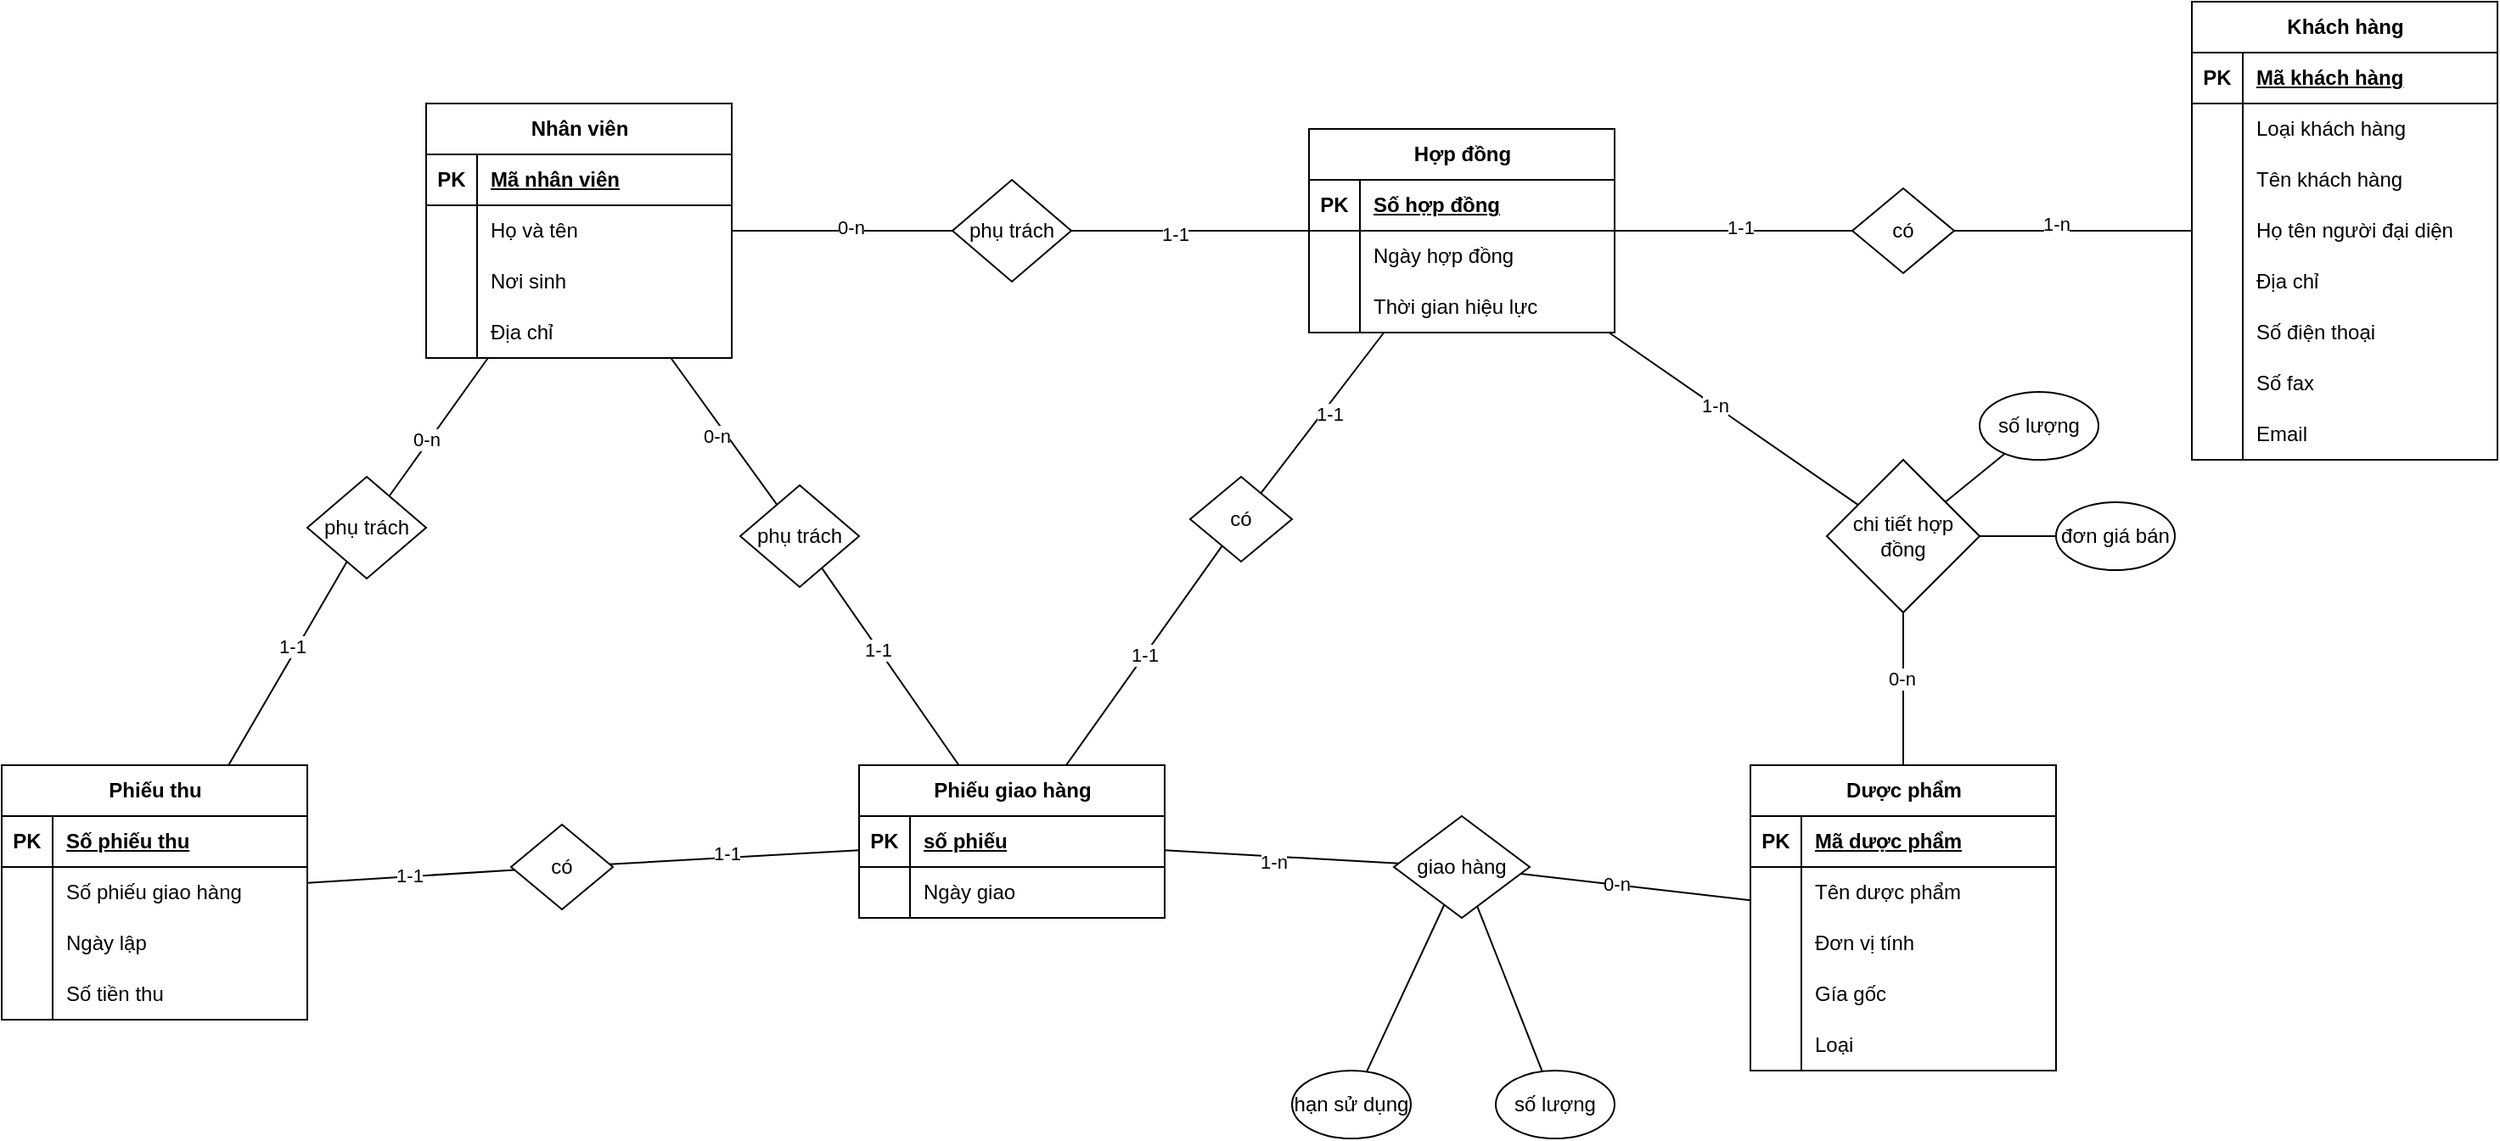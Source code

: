<mxfile version="26.0.13" pages="3">
  <diagram name="LAB2_1" id="0BGHkVzZSLw3zUuZp1_W">
    <mxGraphModel dx="2480" dy="1629" grid="1" gridSize="10" guides="1" tooltips="1" connect="1" arrows="1" fold="1" page="0" pageScale="1" pageWidth="850" pageHeight="1100" math="0" shadow="0">
      <root>
        <mxCell id="0" />
        <mxCell id="1" parent="0" />
        <mxCell id="4EMKfhPmd0c5X23w6Kxa-1" value="Nhân viên" style="shape=table;startSize=30;container=1;collapsible=1;childLayout=tableLayout;fixedRows=1;rowLines=0;fontStyle=1;align=center;resizeLast=1;html=1;" vertex="1" parent="1">
          <mxGeometry x="-430" y="-350" width="180" height="150" as="geometry" />
        </mxCell>
        <mxCell id="4EMKfhPmd0c5X23w6Kxa-2" value="" style="shape=tableRow;horizontal=0;startSize=0;swimlaneHead=0;swimlaneBody=0;fillColor=none;collapsible=0;dropTarget=0;points=[[0,0.5],[1,0.5]];portConstraint=eastwest;top=0;left=0;right=0;bottom=1;" vertex="1" parent="4EMKfhPmd0c5X23w6Kxa-1">
          <mxGeometry y="30" width="180" height="30" as="geometry" />
        </mxCell>
        <mxCell id="4EMKfhPmd0c5X23w6Kxa-3" value="PK" style="shape=partialRectangle;connectable=0;fillColor=none;top=0;left=0;bottom=0;right=0;fontStyle=1;overflow=hidden;whiteSpace=wrap;html=1;" vertex="1" parent="4EMKfhPmd0c5X23w6Kxa-2">
          <mxGeometry width="30" height="30" as="geometry">
            <mxRectangle width="30" height="30" as="alternateBounds" />
          </mxGeometry>
        </mxCell>
        <mxCell id="4EMKfhPmd0c5X23w6Kxa-4" value="Mã nhân viên" style="shape=partialRectangle;connectable=0;fillColor=none;top=0;left=0;bottom=0;right=0;align=left;spacingLeft=6;fontStyle=5;overflow=hidden;whiteSpace=wrap;html=1;" vertex="1" parent="4EMKfhPmd0c5X23w6Kxa-2">
          <mxGeometry x="30" width="150" height="30" as="geometry">
            <mxRectangle width="150" height="30" as="alternateBounds" />
          </mxGeometry>
        </mxCell>
        <mxCell id="4EMKfhPmd0c5X23w6Kxa-5" value="" style="shape=tableRow;horizontal=0;startSize=0;swimlaneHead=0;swimlaneBody=0;fillColor=none;collapsible=0;dropTarget=0;points=[[0,0.5],[1,0.5]];portConstraint=eastwest;top=0;left=0;right=0;bottom=0;" vertex="1" parent="4EMKfhPmd0c5X23w6Kxa-1">
          <mxGeometry y="60" width="180" height="30" as="geometry" />
        </mxCell>
        <mxCell id="4EMKfhPmd0c5X23w6Kxa-6" value="" style="shape=partialRectangle;connectable=0;fillColor=none;top=0;left=0;bottom=0;right=0;editable=1;overflow=hidden;whiteSpace=wrap;html=1;" vertex="1" parent="4EMKfhPmd0c5X23w6Kxa-5">
          <mxGeometry width="30" height="30" as="geometry">
            <mxRectangle width="30" height="30" as="alternateBounds" />
          </mxGeometry>
        </mxCell>
        <mxCell id="4EMKfhPmd0c5X23w6Kxa-7" value="Họ và tên" style="shape=partialRectangle;connectable=0;fillColor=none;top=0;left=0;bottom=0;right=0;align=left;spacingLeft=6;overflow=hidden;whiteSpace=wrap;html=1;" vertex="1" parent="4EMKfhPmd0c5X23w6Kxa-5">
          <mxGeometry x="30" width="150" height="30" as="geometry">
            <mxRectangle width="150" height="30" as="alternateBounds" />
          </mxGeometry>
        </mxCell>
        <mxCell id="4EMKfhPmd0c5X23w6Kxa-8" value="" style="shape=tableRow;horizontal=0;startSize=0;swimlaneHead=0;swimlaneBody=0;fillColor=none;collapsible=0;dropTarget=0;points=[[0,0.5],[1,0.5]];portConstraint=eastwest;top=0;left=0;right=0;bottom=0;" vertex="1" parent="4EMKfhPmd0c5X23w6Kxa-1">
          <mxGeometry y="90" width="180" height="30" as="geometry" />
        </mxCell>
        <mxCell id="4EMKfhPmd0c5X23w6Kxa-9" value="" style="shape=partialRectangle;connectable=0;fillColor=none;top=0;left=0;bottom=0;right=0;editable=1;overflow=hidden;whiteSpace=wrap;html=1;" vertex="1" parent="4EMKfhPmd0c5X23w6Kxa-8">
          <mxGeometry width="30" height="30" as="geometry">
            <mxRectangle width="30" height="30" as="alternateBounds" />
          </mxGeometry>
        </mxCell>
        <mxCell id="4EMKfhPmd0c5X23w6Kxa-10" value="Nơi sinh" style="shape=partialRectangle;connectable=0;fillColor=none;top=0;left=0;bottom=0;right=0;align=left;spacingLeft=6;overflow=hidden;whiteSpace=wrap;html=1;" vertex="1" parent="4EMKfhPmd0c5X23w6Kxa-8">
          <mxGeometry x="30" width="150" height="30" as="geometry">
            <mxRectangle width="150" height="30" as="alternateBounds" />
          </mxGeometry>
        </mxCell>
        <mxCell id="4EMKfhPmd0c5X23w6Kxa-11" value="" style="shape=tableRow;horizontal=0;startSize=0;swimlaneHead=0;swimlaneBody=0;fillColor=none;collapsible=0;dropTarget=0;points=[[0,0.5],[1,0.5]];portConstraint=eastwest;top=0;left=0;right=0;bottom=0;" vertex="1" parent="4EMKfhPmd0c5X23w6Kxa-1">
          <mxGeometry y="120" width="180" height="30" as="geometry" />
        </mxCell>
        <mxCell id="4EMKfhPmd0c5X23w6Kxa-12" value="" style="shape=partialRectangle;connectable=0;fillColor=none;top=0;left=0;bottom=0;right=0;editable=1;overflow=hidden;whiteSpace=wrap;html=1;" vertex="1" parent="4EMKfhPmd0c5X23w6Kxa-11">
          <mxGeometry width="30" height="30" as="geometry">
            <mxRectangle width="30" height="30" as="alternateBounds" />
          </mxGeometry>
        </mxCell>
        <mxCell id="4EMKfhPmd0c5X23w6Kxa-13" value="Địa chỉ&amp;nbsp;" style="shape=partialRectangle;connectable=0;fillColor=none;top=0;left=0;bottom=0;right=0;align=left;spacingLeft=6;overflow=hidden;whiteSpace=wrap;html=1;" vertex="1" parent="4EMKfhPmd0c5X23w6Kxa-11">
          <mxGeometry x="30" width="150" height="30" as="geometry">
            <mxRectangle width="150" height="30" as="alternateBounds" />
          </mxGeometry>
        </mxCell>
        <mxCell id="4EMKfhPmd0c5X23w6Kxa-17" value="Khách hàng" style="shape=table;startSize=30;container=1;collapsible=1;childLayout=tableLayout;fixedRows=1;rowLines=0;fontStyle=1;align=center;resizeLast=1;html=1;" vertex="1" parent="1">
          <mxGeometry x="610" y="-410" width="180" height="270" as="geometry" />
        </mxCell>
        <mxCell id="4EMKfhPmd0c5X23w6Kxa-18" value="" style="shape=tableRow;horizontal=0;startSize=0;swimlaneHead=0;swimlaneBody=0;fillColor=none;collapsible=0;dropTarget=0;points=[[0,0.5],[1,0.5]];portConstraint=eastwest;top=0;left=0;right=0;bottom=1;" vertex="1" parent="4EMKfhPmd0c5X23w6Kxa-17">
          <mxGeometry y="30" width="180" height="30" as="geometry" />
        </mxCell>
        <mxCell id="4EMKfhPmd0c5X23w6Kxa-19" value="PK" style="shape=partialRectangle;connectable=0;fillColor=none;top=0;left=0;bottom=0;right=0;fontStyle=1;overflow=hidden;whiteSpace=wrap;html=1;" vertex="1" parent="4EMKfhPmd0c5X23w6Kxa-18">
          <mxGeometry width="30" height="30" as="geometry">
            <mxRectangle width="30" height="30" as="alternateBounds" />
          </mxGeometry>
        </mxCell>
        <mxCell id="4EMKfhPmd0c5X23w6Kxa-20" value="Mã khách hàng" style="shape=partialRectangle;connectable=0;fillColor=none;top=0;left=0;bottom=0;right=0;align=left;spacingLeft=6;fontStyle=5;overflow=hidden;whiteSpace=wrap;html=1;" vertex="1" parent="4EMKfhPmd0c5X23w6Kxa-18">
          <mxGeometry x="30" width="150" height="30" as="geometry">
            <mxRectangle width="150" height="30" as="alternateBounds" />
          </mxGeometry>
        </mxCell>
        <mxCell id="4EMKfhPmd0c5X23w6Kxa-21" value="" style="shape=tableRow;horizontal=0;startSize=0;swimlaneHead=0;swimlaneBody=0;fillColor=none;collapsible=0;dropTarget=0;points=[[0,0.5],[1,0.5]];portConstraint=eastwest;top=0;left=0;right=0;bottom=0;" vertex="1" parent="4EMKfhPmd0c5X23w6Kxa-17">
          <mxGeometry y="60" width="180" height="30" as="geometry" />
        </mxCell>
        <mxCell id="4EMKfhPmd0c5X23w6Kxa-22" value="" style="shape=partialRectangle;connectable=0;fillColor=none;top=0;left=0;bottom=0;right=0;editable=1;overflow=hidden;whiteSpace=wrap;html=1;" vertex="1" parent="4EMKfhPmd0c5X23w6Kxa-21">
          <mxGeometry width="30" height="30" as="geometry">
            <mxRectangle width="30" height="30" as="alternateBounds" />
          </mxGeometry>
        </mxCell>
        <mxCell id="4EMKfhPmd0c5X23w6Kxa-23" value="Loại khách hàng" style="shape=partialRectangle;connectable=0;fillColor=none;top=0;left=0;bottom=0;right=0;align=left;spacingLeft=6;overflow=hidden;whiteSpace=wrap;html=1;" vertex="1" parent="4EMKfhPmd0c5X23w6Kxa-21">
          <mxGeometry x="30" width="150" height="30" as="geometry">
            <mxRectangle width="150" height="30" as="alternateBounds" />
          </mxGeometry>
        </mxCell>
        <mxCell id="4EMKfhPmd0c5X23w6Kxa-24" value="" style="shape=tableRow;horizontal=0;startSize=0;swimlaneHead=0;swimlaneBody=0;fillColor=none;collapsible=0;dropTarget=0;points=[[0,0.5],[1,0.5]];portConstraint=eastwest;top=0;left=0;right=0;bottom=0;" vertex="1" parent="4EMKfhPmd0c5X23w6Kxa-17">
          <mxGeometry y="90" width="180" height="30" as="geometry" />
        </mxCell>
        <mxCell id="4EMKfhPmd0c5X23w6Kxa-25" value="" style="shape=partialRectangle;connectable=0;fillColor=none;top=0;left=0;bottom=0;right=0;editable=1;overflow=hidden;whiteSpace=wrap;html=1;" vertex="1" parent="4EMKfhPmd0c5X23w6Kxa-24">
          <mxGeometry width="30" height="30" as="geometry">
            <mxRectangle width="30" height="30" as="alternateBounds" />
          </mxGeometry>
        </mxCell>
        <mxCell id="4EMKfhPmd0c5X23w6Kxa-26" value="Tên khách hàng" style="shape=partialRectangle;connectable=0;fillColor=none;top=0;left=0;bottom=0;right=0;align=left;spacingLeft=6;overflow=hidden;whiteSpace=wrap;html=1;" vertex="1" parent="4EMKfhPmd0c5X23w6Kxa-24">
          <mxGeometry x="30" width="150" height="30" as="geometry">
            <mxRectangle width="150" height="30" as="alternateBounds" />
          </mxGeometry>
        </mxCell>
        <mxCell id="4EMKfhPmd0c5X23w6Kxa-27" value="" style="shape=tableRow;horizontal=0;startSize=0;swimlaneHead=0;swimlaneBody=0;fillColor=none;collapsible=0;dropTarget=0;points=[[0,0.5],[1,0.5]];portConstraint=eastwest;top=0;left=0;right=0;bottom=0;" vertex="1" parent="4EMKfhPmd0c5X23w6Kxa-17">
          <mxGeometry y="120" width="180" height="30" as="geometry" />
        </mxCell>
        <mxCell id="4EMKfhPmd0c5X23w6Kxa-28" value="" style="shape=partialRectangle;connectable=0;fillColor=none;top=0;left=0;bottom=0;right=0;editable=1;overflow=hidden;whiteSpace=wrap;html=1;" vertex="1" parent="4EMKfhPmd0c5X23w6Kxa-27">
          <mxGeometry width="30" height="30" as="geometry">
            <mxRectangle width="30" height="30" as="alternateBounds" />
          </mxGeometry>
        </mxCell>
        <mxCell id="4EMKfhPmd0c5X23w6Kxa-29" value="Họ tên người đại diện" style="shape=partialRectangle;connectable=0;fillColor=none;top=0;left=0;bottom=0;right=0;align=left;spacingLeft=6;overflow=hidden;whiteSpace=wrap;html=1;" vertex="1" parent="4EMKfhPmd0c5X23w6Kxa-27">
          <mxGeometry x="30" width="150" height="30" as="geometry">
            <mxRectangle width="150" height="30" as="alternateBounds" />
          </mxGeometry>
        </mxCell>
        <mxCell id="4EMKfhPmd0c5X23w6Kxa-43" value="" style="shape=tableRow;horizontal=0;startSize=0;swimlaneHead=0;swimlaneBody=0;fillColor=none;collapsible=0;dropTarget=0;points=[[0,0.5],[1,0.5]];portConstraint=eastwest;top=0;left=0;right=0;bottom=0;" vertex="1" parent="4EMKfhPmd0c5X23w6Kxa-17">
          <mxGeometry y="150" width="180" height="30" as="geometry" />
        </mxCell>
        <mxCell id="4EMKfhPmd0c5X23w6Kxa-44" value="" style="shape=partialRectangle;connectable=0;fillColor=none;top=0;left=0;bottom=0;right=0;editable=1;overflow=hidden;whiteSpace=wrap;html=1;" vertex="1" parent="4EMKfhPmd0c5X23w6Kxa-43">
          <mxGeometry width="30" height="30" as="geometry">
            <mxRectangle width="30" height="30" as="alternateBounds" />
          </mxGeometry>
        </mxCell>
        <mxCell id="4EMKfhPmd0c5X23w6Kxa-45" value="Địa chỉ" style="shape=partialRectangle;connectable=0;fillColor=none;top=0;left=0;bottom=0;right=0;align=left;spacingLeft=6;overflow=hidden;whiteSpace=wrap;html=1;" vertex="1" parent="4EMKfhPmd0c5X23w6Kxa-43">
          <mxGeometry x="30" width="150" height="30" as="geometry">
            <mxRectangle width="150" height="30" as="alternateBounds" />
          </mxGeometry>
        </mxCell>
        <mxCell id="4EMKfhPmd0c5X23w6Kxa-46" value="" style="shape=tableRow;horizontal=0;startSize=0;swimlaneHead=0;swimlaneBody=0;fillColor=none;collapsible=0;dropTarget=0;points=[[0,0.5],[1,0.5]];portConstraint=eastwest;top=0;left=0;right=0;bottom=0;" vertex="1" parent="4EMKfhPmd0c5X23w6Kxa-17">
          <mxGeometry y="180" width="180" height="30" as="geometry" />
        </mxCell>
        <mxCell id="4EMKfhPmd0c5X23w6Kxa-47" value="" style="shape=partialRectangle;connectable=0;fillColor=none;top=0;left=0;bottom=0;right=0;editable=1;overflow=hidden;whiteSpace=wrap;html=1;" vertex="1" parent="4EMKfhPmd0c5X23w6Kxa-46">
          <mxGeometry width="30" height="30" as="geometry">
            <mxRectangle width="30" height="30" as="alternateBounds" />
          </mxGeometry>
        </mxCell>
        <mxCell id="4EMKfhPmd0c5X23w6Kxa-48" value="Số điện thoại" style="shape=partialRectangle;connectable=0;fillColor=none;top=0;left=0;bottom=0;right=0;align=left;spacingLeft=6;overflow=hidden;whiteSpace=wrap;html=1;" vertex="1" parent="4EMKfhPmd0c5X23w6Kxa-46">
          <mxGeometry x="30" width="150" height="30" as="geometry">
            <mxRectangle width="150" height="30" as="alternateBounds" />
          </mxGeometry>
        </mxCell>
        <mxCell id="4EMKfhPmd0c5X23w6Kxa-49" value="" style="shape=tableRow;horizontal=0;startSize=0;swimlaneHead=0;swimlaneBody=0;fillColor=none;collapsible=0;dropTarget=0;points=[[0,0.5],[1,0.5]];portConstraint=eastwest;top=0;left=0;right=0;bottom=0;" vertex="1" parent="4EMKfhPmd0c5X23w6Kxa-17">
          <mxGeometry y="210" width="180" height="30" as="geometry" />
        </mxCell>
        <mxCell id="4EMKfhPmd0c5X23w6Kxa-50" value="" style="shape=partialRectangle;connectable=0;fillColor=none;top=0;left=0;bottom=0;right=0;editable=1;overflow=hidden;whiteSpace=wrap;html=1;" vertex="1" parent="4EMKfhPmd0c5X23w6Kxa-49">
          <mxGeometry width="30" height="30" as="geometry">
            <mxRectangle width="30" height="30" as="alternateBounds" />
          </mxGeometry>
        </mxCell>
        <mxCell id="4EMKfhPmd0c5X23w6Kxa-51" value="Số fax" style="shape=partialRectangle;connectable=0;fillColor=none;top=0;left=0;bottom=0;right=0;align=left;spacingLeft=6;overflow=hidden;whiteSpace=wrap;html=1;" vertex="1" parent="4EMKfhPmd0c5X23w6Kxa-49">
          <mxGeometry x="30" width="150" height="30" as="geometry">
            <mxRectangle width="150" height="30" as="alternateBounds" />
          </mxGeometry>
        </mxCell>
        <mxCell id="4EMKfhPmd0c5X23w6Kxa-52" value="" style="shape=tableRow;horizontal=0;startSize=0;swimlaneHead=0;swimlaneBody=0;fillColor=none;collapsible=0;dropTarget=0;points=[[0,0.5],[1,0.5]];portConstraint=eastwest;top=0;left=0;right=0;bottom=0;" vertex="1" parent="4EMKfhPmd0c5X23w6Kxa-17">
          <mxGeometry y="240" width="180" height="30" as="geometry" />
        </mxCell>
        <mxCell id="4EMKfhPmd0c5X23w6Kxa-53" value="" style="shape=partialRectangle;connectable=0;fillColor=none;top=0;left=0;bottom=0;right=0;editable=1;overflow=hidden;whiteSpace=wrap;html=1;" vertex="1" parent="4EMKfhPmd0c5X23w6Kxa-52">
          <mxGeometry width="30" height="30" as="geometry">
            <mxRectangle width="30" height="30" as="alternateBounds" />
          </mxGeometry>
        </mxCell>
        <mxCell id="4EMKfhPmd0c5X23w6Kxa-54" value="Email" style="shape=partialRectangle;connectable=0;fillColor=none;top=0;left=0;bottom=0;right=0;align=left;spacingLeft=6;overflow=hidden;whiteSpace=wrap;html=1;" vertex="1" parent="4EMKfhPmd0c5X23w6Kxa-52">
          <mxGeometry x="30" width="150" height="30" as="geometry">
            <mxRectangle width="150" height="30" as="alternateBounds" />
          </mxGeometry>
        </mxCell>
        <mxCell id="4EMKfhPmd0c5X23w6Kxa-55" value="Hợp đồng" style="shape=table;startSize=30;container=1;collapsible=1;childLayout=tableLayout;fixedRows=1;rowLines=0;fontStyle=1;align=center;resizeLast=1;html=1;" vertex="1" parent="1">
          <mxGeometry x="90" y="-335" width="180" height="120" as="geometry" />
        </mxCell>
        <mxCell id="4EMKfhPmd0c5X23w6Kxa-56" value="" style="shape=tableRow;horizontal=0;startSize=0;swimlaneHead=0;swimlaneBody=0;fillColor=none;collapsible=0;dropTarget=0;points=[[0,0.5],[1,0.5]];portConstraint=eastwest;top=0;left=0;right=0;bottom=1;" vertex="1" parent="4EMKfhPmd0c5X23w6Kxa-55">
          <mxGeometry y="30" width="180" height="30" as="geometry" />
        </mxCell>
        <mxCell id="4EMKfhPmd0c5X23w6Kxa-57" value="PK" style="shape=partialRectangle;connectable=0;fillColor=none;top=0;left=0;bottom=0;right=0;fontStyle=1;overflow=hidden;whiteSpace=wrap;html=1;" vertex="1" parent="4EMKfhPmd0c5X23w6Kxa-56">
          <mxGeometry width="30" height="30" as="geometry">
            <mxRectangle width="30" height="30" as="alternateBounds" />
          </mxGeometry>
        </mxCell>
        <mxCell id="4EMKfhPmd0c5X23w6Kxa-58" value="Số hợp đồng" style="shape=partialRectangle;connectable=0;fillColor=none;top=0;left=0;bottom=0;right=0;align=left;spacingLeft=6;fontStyle=5;overflow=hidden;whiteSpace=wrap;html=1;" vertex="1" parent="4EMKfhPmd0c5X23w6Kxa-56">
          <mxGeometry x="30" width="150" height="30" as="geometry">
            <mxRectangle width="150" height="30" as="alternateBounds" />
          </mxGeometry>
        </mxCell>
        <mxCell id="4EMKfhPmd0c5X23w6Kxa-59" value="" style="shape=tableRow;horizontal=0;startSize=0;swimlaneHead=0;swimlaneBody=0;fillColor=none;collapsible=0;dropTarget=0;points=[[0,0.5],[1,0.5]];portConstraint=eastwest;top=0;left=0;right=0;bottom=0;" vertex="1" parent="4EMKfhPmd0c5X23w6Kxa-55">
          <mxGeometry y="60" width="180" height="30" as="geometry" />
        </mxCell>
        <mxCell id="4EMKfhPmd0c5X23w6Kxa-60" value="" style="shape=partialRectangle;connectable=0;fillColor=none;top=0;left=0;bottom=0;right=0;editable=1;overflow=hidden;whiteSpace=wrap;html=1;" vertex="1" parent="4EMKfhPmd0c5X23w6Kxa-59">
          <mxGeometry width="30" height="30" as="geometry">
            <mxRectangle width="30" height="30" as="alternateBounds" />
          </mxGeometry>
        </mxCell>
        <mxCell id="4EMKfhPmd0c5X23w6Kxa-61" value="Ngày hợp đồng" style="shape=partialRectangle;connectable=0;fillColor=none;top=0;left=0;bottom=0;right=0;align=left;spacingLeft=6;overflow=hidden;whiteSpace=wrap;html=1;" vertex="1" parent="4EMKfhPmd0c5X23w6Kxa-59">
          <mxGeometry x="30" width="150" height="30" as="geometry">
            <mxRectangle width="150" height="30" as="alternateBounds" />
          </mxGeometry>
        </mxCell>
        <mxCell id="4EMKfhPmd0c5X23w6Kxa-77" value="" style="shape=tableRow;horizontal=0;startSize=0;swimlaneHead=0;swimlaneBody=0;fillColor=none;collapsible=0;dropTarget=0;points=[[0,0.5],[1,0.5]];portConstraint=eastwest;top=0;left=0;right=0;bottom=0;" vertex="1" parent="4EMKfhPmd0c5X23w6Kxa-55">
          <mxGeometry y="90" width="180" height="30" as="geometry" />
        </mxCell>
        <mxCell id="4EMKfhPmd0c5X23w6Kxa-78" value="" style="shape=partialRectangle;connectable=0;fillColor=none;top=0;left=0;bottom=0;right=0;editable=1;overflow=hidden;whiteSpace=wrap;html=1;" vertex="1" parent="4EMKfhPmd0c5X23w6Kxa-77">
          <mxGeometry width="30" height="30" as="geometry">
            <mxRectangle width="30" height="30" as="alternateBounds" />
          </mxGeometry>
        </mxCell>
        <mxCell id="4EMKfhPmd0c5X23w6Kxa-79" value="Thời gian hiệu lực" style="shape=partialRectangle;connectable=0;fillColor=none;top=0;left=0;bottom=0;right=0;align=left;spacingLeft=6;overflow=hidden;whiteSpace=wrap;html=1;" vertex="1" parent="4EMKfhPmd0c5X23w6Kxa-77">
          <mxGeometry x="30" width="150" height="30" as="geometry">
            <mxRectangle width="150" height="30" as="alternateBounds" />
          </mxGeometry>
        </mxCell>
        <mxCell id="4EMKfhPmd0c5X23w6Kxa-83" value="Dược phẩm" style="shape=table;startSize=30;container=1;collapsible=1;childLayout=tableLayout;fixedRows=1;rowLines=0;fontStyle=1;align=center;resizeLast=1;html=1;" vertex="1" parent="1">
          <mxGeometry x="350" y="40" width="180" height="180" as="geometry" />
        </mxCell>
        <mxCell id="4EMKfhPmd0c5X23w6Kxa-84" value="" style="shape=tableRow;horizontal=0;startSize=0;swimlaneHead=0;swimlaneBody=0;fillColor=none;collapsible=0;dropTarget=0;points=[[0,0.5],[1,0.5]];portConstraint=eastwest;top=0;left=0;right=0;bottom=1;" vertex="1" parent="4EMKfhPmd0c5X23w6Kxa-83">
          <mxGeometry y="30" width="180" height="30" as="geometry" />
        </mxCell>
        <mxCell id="4EMKfhPmd0c5X23w6Kxa-85" value="PK" style="shape=partialRectangle;connectable=0;fillColor=none;top=0;left=0;bottom=0;right=0;fontStyle=1;overflow=hidden;whiteSpace=wrap;html=1;" vertex="1" parent="4EMKfhPmd0c5X23w6Kxa-84">
          <mxGeometry width="30" height="30" as="geometry">
            <mxRectangle width="30" height="30" as="alternateBounds" />
          </mxGeometry>
        </mxCell>
        <mxCell id="4EMKfhPmd0c5X23w6Kxa-86" value="Mã dược phẩm" style="shape=partialRectangle;connectable=0;fillColor=none;top=0;left=0;bottom=0;right=0;align=left;spacingLeft=6;fontStyle=5;overflow=hidden;whiteSpace=wrap;html=1;" vertex="1" parent="4EMKfhPmd0c5X23w6Kxa-84">
          <mxGeometry x="30" width="150" height="30" as="geometry">
            <mxRectangle width="150" height="30" as="alternateBounds" />
          </mxGeometry>
        </mxCell>
        <mxCell id="4EMKfhPmd0c5X23w6Kxa-87" value="" style="shape=tableRow;horizontal=0;startSize=0;swimlaneHead=0;swimlaneBody=0;fillColor=none;collapsible=0;dropTarget=0;points=[[0,0.5],[1,0.5]];portConstraint=eastwest;top=0;left=0;right=0;bottom=0;" vertex="1" parent="4EMKfhPmd0c5X23w6Kxa-83">
          <mxGeometry y="60" width="180" height="30" as="geometry" />
        </mxCell>
        <mxCell id="4EMKfhPmd0c5X23w6Kxa-88" value="" style="shape=partialRectangle;connectable=0;fillColor=none;top=0;left=0;bottom=0;right=0;editable=1;overflow=hidden;whiteSpace=wrap;html=1;" vertex="1" parent="4EMKfhPmd0c5X23w6Kxa-87">
          <mxGeometry width="30" height="30" as="geometry">
            <mxRectangle width="30" height="30" as="alternateBounds" />
          </mxGeometry>
        </mxCell>
        <mxCell id="4EMKfhPmd0c5X23w6Kxa-89" value="Tên dược phẩm" style="shape=partialRectangle;connectable=0;fillColor=none;top=0;left=0;bottom=0;right=0;align=left;spacingLeft=6;overflow=hidden;whiteSpace=wrap;html=1;" vertex="1" parent="4EMKfhPmd0c5X23w6Kxa-87">
          <mxGeometry x="30" width="150" height="30" as="geometry">
            <mxRectangle width="150" height="30" as="alternateBounds" />
          </mxGeometry>
        </mxCell>
        <mxCell id="4EMKfhPmd0c5X23w6Kxa-90" value="" style="shape=tableRow;horizontal=0;startSize=0;swimlaneHead=0;swimlaneBody=0;fillColor=none;collapsible=0;dropTarget=0;points=[[0,0.5],[1,0.5]];portConstraint=eastwest;top=0;left=0;right=0;bottom=0;" vertex="1" parent="4EMKfhPmd0c5X23w6Kxa-83">
          <mxGeometry y="90" width="180" height="30" as="geometry" />
        </mxCell>
        <mxCell id="4EMKfhPmd0c5X23w6Kxa-91" value="" style="shape=partialRectangle;connectable=0;fillColor=none;top=0;left=0;bottom=0;right=0;editable=1;overflow=hidden;whiteSpace=wrap;html=1;" vertex="1" parent="4EMKfhPmd0c5X23w6Kxa-90">
          <mxGeometry width="30" height="30" as="geometry">
            <mxRectangle width="30" height="30" as="alternateBounds" />
          </mxGeometry>
        </mxCell>
        <mxCell id="4EMKfhPmd0c5X23w6Kxa-92" value="Đơn vị tính&amp;nbsp;" style="shape=partialRectangle;connectable=0;fillColor=none;top=0;left=0;bottom=0;right=0;align=left;spacingLeft=6;overflow=hidden;whiteSpace=wrap;html=1;" vertex="1" parent="4EMKfhPmd0c5X23w6Kxa-90">
          <mxGeometry x="30" width="150" height="30" as="geometry">
            <mxRectangle width="150" height="30" as="alternateBounds" />
          </mxGeometry>
        </mxCell>
        <mxCell id="4EMKfhPmd0c5X23w6Kxa-93" value="" style="shape=tableRow;horizontal=0;startSize=0;swimlaneHead=0;swimlaneBody=0;fillColor=none;collapsible=0;dropTarget=0;points=[[0,0.5],[1,0.5]];portConstraint=eastwest;top=0;left=0;right=0;bottom=0;" vertex="1" parent="4EMKfhPmd0c5X23w6Kxa-83">
          <mxGeometry y="120" width="180" height="30" as="geometry" />
        </mxCell>
        <mxCell id="4EMKfhPmd0c5X23w6Kxa-94" value="" style="shape=partialRectangle;connectable=0;fillColor=none;top=0;left=0;bottom=0;right=0;editable=1;overflow=hidden;whiteSpace=wrap;html=1;" vertex="1" parent="4EMKfhPmd0c5X23w6Kxa-93">
          <mxGeometry width="30" height="30" as="geometry">
            <mxRectangle width="30" height="30" as="alternateBounds" />
          </mxGeometry>
        </mxCell>
        <mxCell id="4EMKfhPmd0c5X23w6Kxa-95" value="Gía gốc" style="shape=partialRectangle;connectable=0;fillColor=none;top=0;left=0;bottom=0;right=0;align=left;spacingLeft=6;overflow=hidden;whiteSpace=wrap;html=1;" vertex="1" parent="4EMKfhPmd0c5X23w6Kxa-93">
          <mxGeometry x="30" width="150" height="30" as="geometry">
            <mxRectangle width="150" height="30" as="alternateBounds" />
          </mxGeometry>
        </mxCell>
        <mxCell id="4EMKfhPmd0c5X23w6Kxa-109" value="" style="shape=tableRow;horizontal=0;startSize=0;swimlaneHead=0;swimlaneBody=0;fillColor=none;collapsible=0;dropTarget=0;points=[[0,0.5],[1,0.5]];portConstraint=eastwest;top=0;left=0;right=0;bottom=0;" vertex="1" parent="4EMKfhPmd0c5X23w6Kxa-83">
          <mxGeometry y="150" width="180" height="30" as="geometry" />
        </mxCell>
        <mxCell id="4EMKfhPmd0c5X23w6Kxa-110" value="" style="shape=partialRectangle;connectable=0;fillColor=none;top=0;left=0;bottom=0;right=0;editable=1;overflow=hidden;whiteSpace=wrap;html=1;" vertex="1" parent="4EMKfhPmd0c5X23w6Kxa-109">
          <mxGeometry width="30" height="30" as="geometry">
            <mxRectangle width="30" height="30" as="alternateBounds" />
          </mxGeometry>
        </mxCell>
        <mxCell id="4EMKfhPmd0c5X23w6Kxa-111" value="Loại&amp;nbsp;" style="shape=partialRectangle;connectable=0;fillColor=none;top=0;left=0;bottom=0;right=0;align=left;spacingLeft=6;overflow=hidden;whiteSpace=wrap;html=1;" vertex="1" parent="4EMKfhPmd0c5X23w6Kxa-109">
          <mxGeometry x="30" width="150" height="30" as="geometry">
            <mxRectangle width="150" height="30" as="alternateBounds" />
          </mxGeometry>
        </mxCell>
        <mxCell id="4EMKfhPmd0c5X23w6Kxa-112" value="Phiếu giao hàng" style="shape=table;startSize=30;container=1;collapsible=1;childLayout=tableLayout;fixedRows=1;rowLines=0;fontStyle=1;align=center;resizeLast=1;html=1;" vertex="1" parent="1">
          <mxGeometry x="-175" y="40" width="180" height="90" as="geometry" />
        </mxCell>
        <mxCell id="4EMKfhPmd0c5X23w6Kxa-113" value="" style="shape=tableRow;horizontal=0;startSize=0;swimlaneHead=0;swimlaneBody=0;fillColor=none;collapsible=0;dropTarget=0;points=[[0,0.5],[1,0.5]];portConstraint=eastwest;top=0;left=0;right=0;bottom=1;" vertex="1" parent="4EMKfhPmd0c5X23w6Kxa-112">
          <mxGeometry y="30" width="180" height="30" as="geometry" />
        </mxCell>
        <mxCell id="4EMKfhPmd0c5X23w6Kxa-114" value="PK" style="shape=partialRectangle;connectable=0;fillColor=none;top=0;left=0;bottom=0;right=0;fontStyle=1;overflow=hidden;whiteSpace=wrap;html=1;" vertex="1" parent="4EMKfhPmd0c5X23w6Kxa-113">
          <mxGeometry width="30" height="30" as="geometry">
            <mxRectangle width="30" height="30" as="alternateBounds" />
          </mxGeometry>
        </mxCell>
        <mxCell id="4EMKfhPmd0c5X23w6Kxa-115" value="số phiếu" style="shape=partialRectangle;connectable=0;fillColor=none;top=0;left=0;bottom=0;right=0;align=left;spacingLeft=6;fontStyle=5;overflow=hidden;whiteSpace=wrap;html=1;" vertex="1" parent="4EMKfhPmd0c5X23w6Kxa-113">
          <mxGeometry x="30" width="150" height="30" as="geometry">
            <mxRectangle width="150" height="30" as="alternateBounds" />
          </mxGeometry>
        </mxCell>
        <mxCell id="4EMKfhPmd0c5X23w6Kxa-116" value="" style="shape=tableRow;horizontal=0;startSize=0;swimlaneHead=0;swimlaneBody=0;fillColor=none;collapsible=0;dropTarget=0;points=[[0,0.5],[1,0.5]];portConstraint=eastwest;top=0;left=0;right=0;bottom=0;" vertex="1" parent="4EMKfhPmd0c5X23w6Kxa-112">
          <mxGeometry y="60" width="180" height="30" as="geometry" />
        </mxCell>
        <mxCell id="4EMKfhPmd0c5X23w6Kxa-117" value="" style="shape=partialRectangle;connectable=0;fillColor=none;top=0;left=0;bottom=0;right=0;editable=1;overflow=hidden;whiteSpace=wrap;html=1;" vertex="1" parent="4EMKfhPmd0c5X23w6Kxa-116">
          <mxGeometry width="30" height="30" as="geometry">
            <mxRectangle width="30" height="30" as="alternateBounds" />
          </mxGeometry>
        </mxCell>
        <mxCell id="4EMKfhPmd0c5X23w6Kxa-118" value="Ngày giao" style="shape=partialRectangle;connectable=0;fillColor=none;top=0;left=0;bottom=0;right=0;align=left;spacingLeft=6;overflow=hidden;whiteSpace=wrap;html=1;" vertex="1" parent="4EMKfhPmd0c5X23w6Kxa-116">
          <mxGeometry x="30" width="150" height="30" as="geometry">
            <mxRectangle width="150" height="30" as="alternateBounds" />
          </mxGeometry>
        </mxCell>
        <mxCell id="4EMKfhPmd0c5X23w6Kxa-125" value="có" style="shape=rhombus;html=1;dashed=0;whiteSpace=wrap;perimeter=rhombusPerimeter;" vertex="1" parent="1">
          <mxGeometry x="410" y="-300" width="60" height="50" as="geometry" />
        </mxCell>
        <mxCell id="4EMKfhPmd0c5X23w6Kxa-126" value="" style="endArrow=none;html=1;rounded=0;" edge="1" parent="1" source="4EMKfhPmd0c5X23w6Kxa-125" target="4EMKfhPmd0c5X23w6Kxa-17">
          <mxGeometry width="50" height="50" relative="1" as="geometry">
            <mxPoint x="470" y="-100" as="sourcePoint" />
            <mxPoint x="520" y="-150" as="targetPoint" />
          </mxGeometry>
        </mxCell>
        <mxCell id="4EMKfhPmd0c5X23w6Kxa-127" value="1-n" style="edgeLabel;html=1;align=center;verticalAlign=middle;resizable=0;points=[];" vertex="1" connectable="0" parent="4EMKfhPmd0c5X23w6Kxa-126">
          <mxGeometry x="-0.146" y="4" relative="1" as="geometry">
            <mxPoint as="offset" />
          </mxGeometry>
        </mxCell>
        <mxCell id="4EMKfhPmd0c5X23w6Kxa-128" value="" style="endArrow=none;html=1;rounded=0;entryX=0;entryY=0.5;entryDx=0;entryDy=0;" edge="1" parent="1" source="4EMKfhPmd0c5X23w6Kxa-55" target="4EMKfhPmd0c5X23w6Kxa-125">
          <mxGeometry width="50" height="50" relative="1" as="geometry">
            <mxPoint x="270" y="-293.261" as="sourcePoint" />
            <mxPoint x="620" y="-265" as="targetPoint" />
          </mxGeometry>
        </mxCell>
        <mxCell id="4EMKfhPmd0c5X23w6Kxa-130" value="1-1" style="edgeLabel;html=1;align=center;verticalAlign=middle;resizable=0;points=[];" vertex="1" connectable="0" parent="4EMKfhPmd0c5X23w6Kxa-128">
          <mxGeometry x="0.051" y="2" relative="1" as="geometry">
            <mxPoint as="offset" />
          </mxGeometry>
        </mxCell>
        <mxCell id="4EMKfhPmd0c5X23w6Kxa-131" value="phụ trách" style="shape=rhombus;html=1;dashed=0;whiteSpace=wrap;perimeter=rhombusPerimeter;" vertex="1" parent="1">
          <mxGeometry x="-120" y="-305" width="70" height="60" as="geometry" />
        </mxCell>
        <mxCell id="4EMKfhPmd0c5X23w6Kxa-134" value="" style="endArrow=none;html=1;rounded=0;exitX=0;exitY=0.5;exitDx=0;exitDy=0;" edge="1" parent="1" source="4EMKfhPmd0c5X23w6Kxa-131" target="4EMKfhPmd0c5X23w6Kxa-1">
          <mxGeometry width="50" height="50" relative="1" as="geometry">
            <mxPoint x="-170" y="-90" as="sourcePoint" />
            <mxPoint x="-120" y="-140" as="targetPoint" />
          </mxGeometry>
        </mxCell>
        <mxCell id="4EMKfhPmd0c5X23w6Kxa-138" value="0-n" style="edgeLabel;html=1;align=center;verticalAlign=middle;resizable=0;points=[];" vertex="1" connectable="0" parent="4EMKfhPmd0c5X23w6Kxa-134">
          <mxGeometry x="-0.074" y="-2" relative="1" as="geometry">
            <mxPoint as="offset" />
          </mxGeometry>
        </mxCell>
        <mxCell id="4EMKfhPmd0c5X23w6Kxa-135" value="" style="endArrow=none;html=1;rounded=0;exitX=1;exitY=0.5;exitDx=0;exitDy=0;" edge="1" parent="1" source="4EMKfhPmd0c5X23w6Kxa-131" target="4EMKfhPmd0c5X23w6Kxa-55">
          <mxGeometry width="50" height="50" relative="1" as="geometry">
            <mxPoint x="-100" y="-265" as="sourcePoint" />
            <mxPoint x="90" y="-305" as="targetPoint" />
          </mxGeometry>
        </mxCell>
        <mxCell id="4EMKfhPmd0c5X23w6Kxa-137" value="1-1" style="edgeLabel;html=1;align=center;verticalAlign=middle;resizable=0;points=[];" vertex="1" connectable="0" parent="4EMKfhPmd0c5X23w6Kxa-135">
          <mxGeometry x="-0.128" y="-2" relative="1" as="geometry">
            <mxPoint as="offset" />
          </mxGeometry>
        </mxCell>
        <mxCell id="4EMKfhPmd0c5X23w6Kxa-139" value="chi tiết hợp đồng" style="shape=rhombus;html=1;dashed=0;whiteSpace=wrap;perimeter=rhombusPerimeter;" vertex="1" parent="1">
          <mxGeometry x="395" y="-140" width="90" height="90" as="geometry" />
        </mxCell>
        <mxCell id="4EMKfhPmd0c5X23w6Kxa-140" value="" style="endArrow=none;html=1;rounded=0;" edge="1" parent="1" source="4EMKfhPmd0c5X23w6Kxa-55" target="4EMKfhPmd0c5X23w6Kxa-139">
          <mxGeometry width="50" height="50" relative="1" as="geometry">
            <mxPoint x="280" y="-265" as="sourcePoint" />
            <mxPoint x="420" y="-265" as="targetPoint" />
          </mxGeometry>
        </mxCell>
        <mxCell id="4EMKfhPmd0c5X23w6Kxa-144" value="1-n" style="edgeLabel;html=1;align=center;verticalAlign=middle;resizable=0;points=[];" vertex="1" connectable="0" parent="4EMKfhPmd0c5X23w6Kxa-140">
          <mxGeometry x="-0.165" relative="1" as="geometry">
            <mxPoint x="1" as="offset" />
          </mxGeometry>
        </mxCell>
        <mxCell id="4EMKfhPmd0c5X23w6Kxa-142" value="" style="endArrow=none;html=1;rounded=0;" edge="1" parent="1" source="4EMKfhPmd0c5X23w6Kxa-83" target="4EMKfhPmd0c5X23w6Kxa-139">
          <mxGeometry width="50" height="50" relative="1" as="geometry">
            <mxPoint x="255" y="-205" as="sourcePoint" />
            <mxPoint x="362" y="-107" as="targetPoint" />
          </mxGeometry>
        </mxCell>
        <mxCell id="4EMKfhPmd0c5X23w6Kxa-145" value="0-n" style="edgeLabel;html=1;align=center;verticalAlign=middle;resizable=0;points=[];" vertex="1" connectable="0" parent="4EMKfhPmd0c5X23w6Kxa-142">
          <mxGeometry x="0.15" y="1" relative="1" as="geometry">
            <mxPoint as="offset" />
          </mxGeometry>
        </mxCell>
        <mxCell id="4EMKfhPmd0c5X23w6Kxa-146" value="số lượng" style="ellipse;whiteSpace=wrap;html=1;" vertex="1" parent="1">
          <mxGeometry x="485" y="-180" width="70" height="40" as="geometry" />
        </mxCell>
        <mxCell id="4EMKfhPmd0c5X23w6Kxa-147" value="đơn giá bán" style="ellipse;whiteSpace=wrap;html=1;" vertex="1" parent="1">
          <mxGeometry x="530" y="-115" width="70" height="40" as="geometry" />
        </mxCell>
        <mxCell id="4EMKfhPmd0c5X23w6Kxa-148" value="" style="endArrow=none;html=1;rounded=0;" edge="1" parent="1" source="4EMKfhPmd0c5X23w6Kxa-139" target="4EMKfhPmd0c5X23w6Kxa-146">
          <mxGeometry width="50" height="50" relative="1" as="geometry">
            <mxPoint x="480" y="-265" as="sourcePoint" />
            <mxPoint x="540" y="-180" as="targetPoint" />
          </mxGeometry>
        </mxCell>
        <mxCell id="4EMKfhPmd0c5X23w6Kxa-150" value="" style="endArrow=none;html=1;rounded=0;" edge="1" parent="1" source="4EMKfhPmd0c5X23w6Kxa-139" target="4EMKfhPmd0c5X23w6Kxa-147">
          <mxGeometry width="50" height="50" relative="1" as="geometry">
            <mxPoint x="473" y="-107" as="sourcePoint" />
            <mxPoint x="518" y="-153" as="targetPoint" />
          </mxGeometry>
        </mxCell>
        <mxCell id="4EMKfhPmd0c5X23w6Kxa-151" value="phụ trách" style="shape=rhombus;html=1;dashed=0;whiteSpace=wrap;perimeter=rhombusPerimeter;" vertex="1" parent="1">
          <mxGeometry x="-245" y="-125" width="70" height="60" as="geometry" />
        </mxCell>
        <mxCell id="4EMKfhPmd0c5X23w6Kxa-152" value="" style="endArrow=none;html=1;rounded=0;" edge="1" parent="1" source="4EMKfhPmd0c5X23w6Kxa-151" target="4EMKfhPmd0c5X23w6Kxa-1">
          <mxGeometry width="50" height="50" relative="1" as="geometry">
            <mxPoint x="-430" y="100" as="sourcePoint" />
            <mxPoint x="-380" y="50" as="targetPoint" />
          </mxGeometry>
        </mxCell>
        <mxCell id="4EMKfhPmd0c5X23w6Kxa-154" value="0-n" style="edgeLabel;html=1;align=center;verticalAlign=middle;resizable=0;points=[];" vertex="1" connectable="0" parent="4EMKfhPmd0c5X23w6Kxa-152">
          <mxGeometry x="0.009" y="5" relative="1" as="geometry">
            <mxPoint as="offset" />
          </mxGeometry>
        </mxCell>
        <mxCell id="4EMKfhPmd0c5X23w6Kxa-153" value="" style="endArrow=none;html=1;rounded=0;" edge="1" parent="1" source="4EMKfhPmd0c5X23w6Kxa-112" target="4EMKfhPmd0c5X23w6Kxa-151">
          <mxGeometry width="50" height="50" relative="1" as="geometry">
            <mxPoint x="-218" y="-94" as="sourcePoint" />
            <mxPoint x="-281" y="-190" as="targetPoint" />
          </mxGeometry>
        </mxCell>
        <mxCell id="4EMKfhPmd0c5X23w6Kxa-155" value="1-1" style="edgeLabel;html=1;align=center;verticalAlign=middle;resizable=0;points=[];" vertex="1" connectable="0" parent="4EMKfhPmd0c5X23w6Kxa-153">
          <mxGeometry x="0.184" y="1" relative="1" as="geometry">
            <mxPoint as="offset" />
          </mxGeometry>
        </mxCell>
        <mxCell id="4EMKfhPmd0c5X23w6Kxa-156" value="có" style="shape=rhombus;html=1;dashed=0;whiteSpace=wrap;perimeter=rhombusPerimeter;" vertex="1" parent="1">
          <mxGeometry x="20" y="-130" width="60" height="50" as="geometry" />
        </mxCell>
        <mxCell id="4EMKfhPmd0c5X23w6Kxa-157" value="" style="endArrow=none;html=1;rounded=0;" edge="1" parent="1" source="4EMKfhPmd0c5X23w6Kxa-156" target="4EMKfhPmd0c5X23w6Kxa-55">
          <mxGeometry width="50" height="50" relative="1" as="geometry">
            <mxPoint x="-213" y="-104" as="sourcePoint" />
            <mxPoint x="-276" y="-190" as="targetPoint" />
          </mxGeometry>
        </mxCell>
        <mxCell id="4EMKfhPmd0c5X23w6Kxa-160" value="1-1" style="edgeLabel;html=1;align=center;verticalAlign=middle;resizable=0;points=[];" vertex="1" connectable="0" parent="4EMKfhPmd0c5X23w6Kxa-157">
          <mxGeometry x="0.04" y="-3" relative="1" as="geometry">
            <mxPoint as="offset" />
          </mxGeometry>
        </mxCell>
        <mxCell id="4EMKfhPmd0c5X23w6Kxa-159" value="1-1" style="endArrow=none;html=1;rounded=0;" edge="1" parent="1" source="4EMKfhPmd0c5X23w6Kxa-112" target="4EMKfhPmd0c5X23w6Kxa-156">
          <mxGeometry width="50" height="50" relative="1" as="geometry">
            <mxPoint x="120" y="40" as="sourcePoint" />
            <mxPoint x="170" y="-10" as="targetPoint" />
          </mxGeometry>
        </mxCell>
        <mxCell id="4EMKfhPmd0c5X23w6Kxa-161" value="giao hàng" style="shape=rhombus;html=1;dashed=0;whiteSpace=wrap;perimeter=rhombusPerimeter;" vertex="1" parent="1">
          <mxGeometry x="140" y="70" width="80" height="60" as="geometry" />
        </mxCell>
        <mxCell id="4EMKfhPmd0c5X23w6Kxa-162" value="" style="endArrow=none;html=1;rounded=0;" edge="1" parent="1" source="4EMKfhPmd0c5X23w6Kxa-161" target="4EMKfhPmd0c5X23w6Kxa-83">
          <mxGeometry width="50" height="50" relative="1" as="geometry">
            <mxPoint x="240" y="-40" as="sourcePoint" />
            <mxPoint x="290" y="-90" as="targetPoint" />
          </mxGeometry>
        </mxCell>
        <mxCell id="4EMKfhPmd0c5X23w6Kxa-168" value="0-n" style="edgeLabel;html=1;align=center;verticalAlign=middle;resizable=0;points=[];" vertex="1" connectable="0" parent="4EMKfhPmd0c5X23w6Kxa-162">
          <mxGeometry x="-0.168" y="1" relative="1" as="geometry">
            <mxPoint as="offset" />
          </mxGeometry>
        </mxCell>
        <mxCell id="4EMKfhPmd0c5X23w6Kxa-163" value="" style="endArrow=none;html=1;rounded=0;" edge="1" parent="1" source="4EMKfhPmd0c5X23w6Kxa-112" target="4EMKfhPmd0c5X23w6Kxa-161">
          <mxGeometry width="50" height="50" relative="1" as="geometry">
            <mxPoint x="240" y="-40" as="sourcePoint" />
            <mxPoint x="290" y="-90" as="targetPoint" />
          </mxGeometry>
        </mxCell>
        <mxCell id="4EMKfhPmd0c5X23w6Kxa-170" value="1-n" style="edgeLabel;html=1;align=center;verticalAlign=middle;resizable=0;points=[];" vertex="1" connectable="0" parent="4EMKfhPmd0c5X23w6Kxa-163">
          <mxGeometry x="-0.075" y="-3" relative="1" as="geometry">
            <mxPoint as="offset" />
          </mxGeometry>
        </mxCell>
        <mxCell id="4EMKfhPmd0c5X23w6Kxa-164" value="số lượng" style="ellipse;whiteSpace=wrap;html=1;" vertex="1" parent="1">
          <mxGeometry x="200" y="220" width="70" height="40" as="geometry" />
        </mxCell>
        <mxCell id="4EMKfhPmd0c5X23w6Kxa-165" value="hạn sử dụng" style="ellipse;whiteSpace=wrap;html=1;" vertex="1" parent="1">
          <mxGeometry x="80" y="220" width="70" height="40" as="geometry" />
        </mxCell>
        <mxCell id="4EMKfhPmd0c5X23w6Kxa-166" value="" style="endArrow=none;html=1;rounded=0;" edge="1" parent="1" source="4EMKfhPmd0c5X23w6Kxa-161" target="4EMKfhPmd0c5X23w6Kxa-164">
          <mxGeometry width="50" height="50" relative="1" as="geometry">
            <mxPoint x="240" y="-40" as="sourcePoint" />
            <mxPoint x="290" y="-90" as="targetPoint" />
          </mxGeometry>
        </mxCell>
        <mxCell id="4EMKfhPmd0c5X23w6Kxa-167" value="" style="endArrow=none;html=1;rounded=0;" edge="1" parent="1" source="4EMKfhPmd0c5X23w6Kxa-161" target="4EMKfhPmd0c5X23w6Kxa-165">
          <mxGeometry width="50" height="50" relative="1" as="geometry">
            <mxPoint x="199" y="133" as="sourcePoint" />
            <mxPoint x="237" y="230" as="targetPoint" />
          </mxGeometry>
        </mxCell>
        <mxCell id="4EMKfhPmd0c5X23w6Kxa-171" value="Phiếu thu" style="shape=table;startSize=30;container=1;collapsible=1;childLayout=tableLayout;fixedRows=1;rowLines=0;fontStyle=1;align=center;resizeLast=1;html=1;" vertex="1" parent="1">
          <mxGeometry x="-680" y="40" width="180" height="150" as="geometry" />
        </mxCell>
        <mxCell id="4EMKfhPmd0c5X23w6Kxa-172" value="" style="shape=tableRow;horizontal=0;startSize=0;swimlaneHead=0;swimlaneBody=0;fillColor=none;collapsible=0;dropTarget=0;points=[[0,0.5],[1,0.5]];portConstraint=eastwest;top=0;left=0;right=0;bottom=1;" vertex="1" parent="4EMKfhPmd0c5X23w6Kxa-171">
          <mxGeometry y="30" width="180" height="30" as="geometry" />
        </mxCell>
        <mxCell id="4EMKfhPmd0c5X23w6Kxa-173" value="PK" style="shape=partialRectangle;connectable=0;fillColor=none;top=0;left=0;bottom=0;right=0;fontStyle=1;overflow=hidden;whiteSpace=wrap;html=1;" vertex="1" parent="4EMKfhPmd0c5X23w6Kxa-172">
          <mxGeometry width="30" height="30" as="geometry">
            <mxRectangle width="30" height="30" as="alternateBounds" />
          </mxGeometry>
        </mxCell>
        <mxCell id="4EMKfhPmd0c5X23w6Kxa-174" value="Số phiếu thu" style="shape=partialRectangle;connectable=0;fillColor=none;top=0;left=0;bottom=0;right=0;align=left;spacingLeft=6;fontStyle=5;overflow=hidden;whiteSpace=wrap;html=1;" vertex="1" parent="4EMKfhPmd0c5X23w6Kxa-172">
          <mxGeometry x="30" width="150" height="30" as="geometry">
            <mxRectangle width="150" height="30" as="alternateBounds" />
          </mxGeometry>
        </mxCell>
        <mxCell id="4EMKfhPmd0c5X23w6Kxa-175" value="" style="shape=tableRow;horizontal=0;startSize=0;swimlaneHead=0;swimlaneBody=0;fillColor=none;collapsible=0;dropTarget=0;points=[[0,0.5],[1,0.5]];portConstraint=eastwest;top=0;left=0;right=0;bottom=0;" vertex="1" parent="4EMKfhPmd0c5X23w6Kxa-171">
          <mxGeometry y="60" width="180" height="30" as="geometry" />
        </mxCell>
        <mxCell id="4EMKfhPmd0c5X23w6Kxa-176" value="" style="shape=partialRectangle;connectable=0;fillColor=none;top=0;left=0;bottom=0;right=0;editable=1;overflow=hidden;whiteSpace=wrap;html=1;" vertex="1" parent="4EMKfhPmd0c5X23w6Kxa-175">
          <mxGeometry width="30" height="30" as="geometry">
            <mxRectangle width="30" height="30" as="alternateBounds" />
          </mxGeometry>
        </mxCell>
        <mxCell id="4EMKfhPmd0c5X23w6Kxa-177" value="Số phiếu giao hàng" style="shape=partialRectangle;connectable=0;fillColor=none;top=0;left=0;bottom=0;right=0;align=left;spacingLeft=6;overflow=hidden;whiteSpace=wrap;html=1;" vertex="1" parent="4EMKfhPmd0c5X23w6Kxa-175">
          <mxGeometry x="30" width="150" height="30" as="geometry">
            <mxRectangle width="150" height="30" as="alternateBounds" />
          </mxGeometry>
        </mxCell>
        <mxCell id="4EMKfhPmd0c5X23w6Kxa-178" value="" style="shape=tableRow;horizontal=0;startSize=0;swimlaneHead=0;swimlaneBody=0;fillColor=none;collapsible=0;dropTarget=0;points=[[0,0.5],[1,0.5]];portConstraint=eastwest;top=0;left=0;right=0;bottom=0;" vertex="1" parent="4EMKfhPmd0c5X23w6Kxa-171">
          <mxGeometry y="90" width="180" height="30" as="geometry" />
        </mxCell>
        <mxCell id="4EMKfhPmd0c5X23w6Kxa-179" value="" style="shape=partialRectangle;connectable=0;fillColor=none;top=0;left=0;bottom=0;right=0;editable=1;overflow=hidden;whiteSpace=wrap;html=1;" vertex="1" parent="4EMKfhPmd0c5X23w6Kxa-178">
          <mxGeometry width="30" height="30" as="geometry">
            <mxRectangle width="30" height="30" as="alternateBounds" />
          </mxGeometry>
        </mxCell>
        <mxCell id="4EMKfhPmd0c5X23w6Kxa-180" value="Ngày lập" style="shape=partialRectangle;connectable=0;fillColor=none;top=0;left=0;bottom=0;right=0;align=left;spacingLeft=6;overflow=hidden;whiteSpace=wrap;html=1;" vertex="1" parent="4EMKfhPmd0c5X23w6Kxa-178">
          <mxGeometry x="30" width="150" height="30" as="geometry">
            <mxRectangle width="150" height="30" as="alternateBounds" />
          </mxGeometry>
        </mxCell>
        <mxCell id="4EMKfhPmd0c5X23w6Kxa-181" value="" style="shape=tableRow;horizontal=0;startSize=0;swimlaneHead=0;swimlaneBody=0;fillColor=none;collapsible=0;dropTarget=0;points=[[0,0.5],[1,0.5]];portConstraint=eastwest;top=0;left=0;right=0;bottom=0;" vertex="1" parent="4EMKfhPmd0c5X23w6Kxa-171">
          <mxGeometry y="120" width="180" height="30" as="geometry" />
        </mxCell>
        <mxCell id="4EMKfhPmd0c5X23w6Kxa-182" value="" style="shape=partialRectangle;connectable=0;fillColor=none;top=0;left=0;bottom=0;right=0;editable=1;overflow=hidden;whiteSpace=wrap;html=1;" vertex="1" parent="4EMKfhPmd0c5X23w6Kxa-181">
          <mxGeometry width="30" height="30" as="geometry">
            <mxRectangle width="30" height="30" as="alternateBounds" />
          </mxGeometry>
        </mxCell>
        <mxCell id="4EMKfhPmd0c5X23w6Kxa-183" value="Số tiền thu" style="shape=partialRectangle;connectable=0;fillColor=none;top=0;left=0;bottom=0;right=0;align=left;spacingLeft=6;overflow=hidden;whiteSpace=wrap;html=1;" vertex="1" parent="4EMKfhPmd0c5X23w6Kxa-181">
          <mxGeometry x="30" width="150" height="30" as="geometry">
            <mxRectangle width="150" height="30" as="alternateBounds" />
          </mxGeometry>
        </mxCell>
        <mxCell id="4EMKfhPmd0c5X23w6Kxa-184" value="phụ trách" style="shape=rhombus;html=1;dashed=0;whiteSpace=wrap;perimeter=rhombusPerimeter;" vertex="1" parent="1">
          <mxGeometry x="-500" y="-130" width="70" height="60" as="geometry" />
        </mxCell>
        <mxCell id="4EMKfhPmd0c5X23w6Kxa-186" value="có" style="shape=rhombus;html=1;dashed=0;whiteSpace=wrap;perimeter=rhombusPerimeter;" vertex="1" parent="1">
          <mxGeometry x="-380" y="75" width="60" height="50" as="geometry" />
        </mxCell>
        <mxCell id="4EMKfhPmd0c5X23w6Kxa-187" value="" style="endArrow=none;html=1;rounded=0;" edge="1" parent="1" source="4EMKfhPmd0c5X23w6Kxa-184" target="4EMKfhPmd0c5X23w6Kxa-1">
          <mxGeometry width="50" height="50" relative="1" as="geometry">
            <mxPoint y="-40" as="sourcePoint" />
            <mxPoint x="50" y="-90" as="targetPoint" />
          </mxGeometry>
        </mxCell>
        <mxCell id="4EMKfhPmd0c5X23w6Kxa-193" value="0-n" style="edgeLabel;html=1;align=center;verticalAlign=middle;resizable=0;points=[];" vertex="1" connectable="0" parent="4EMKfhPmd0c5X23w6Kxa-187">
          <mxGeometry x="-0.214" y="2" relative="1" as="geometry">
            <mxPoint as="offset" />
          </mxGeometry>
        </mxCell>
        <mxCell id="4EMKfhPmd0c5X23w6Kxa-188" value="" style="endArrow=none;html=1;rounded=0;" edge="1" parent="1" source="4EMKfhPmd0c5X23w6Kxa-184" target="4EMKfhPmd0c5X23w6Kxa-171">
          <mxGeometry width="50" height="50" relative="1" as="geometry">
            <mxPoint x="-120" y="-100" as="sourcePoint" />
            <mxPoint x="-70" y="-150" as="targetPoint" />
          </mxGeometry>
        </mxCell>
        <mxCell id="4EMKfhPmd0c5X23w6Kxa-194" value="1-1" style="edgeLabel;html=1;align=center;verticalAlign=middle;resizable=0;points=[];" vertex="1" connectable="0" parent="4EMKfhPmd0c5X23w6Kxa-188">
          <mxGeometry x="-0.147" y="-3" relative="1" as="geometry">
            <mxPoint as="offset" />
          </mxGeometry>
        </mxCell>
        <mxCell id="4EMKfhPmd0c5X23w6Kxa-190" value="" style="endArrow=none;html=1;rounded=0;" edge="1" parent="1" source="4EMKfhPmd0c5X23w6Kxa-186" target="4EMKfhPmd0c5X23w6Kxa-112">
          <mxGeometry width="50" height="50" relative="1" as="geometry">
            <mxPoint y="-40" as="sourcePoint" />
            <mxPoint x="50" y="-90" as="targetPoint" />
          </mxGeometry>
        </mxCell>
        <mxCell id="4EMKfhPmd0c5X23w6Kxa-198" value="1-1" style="edgeLabel;html=1;align=center;verticalAlign=middle;resizable=0;points=[];" vertex="1" connectable="0" parent="4EMKfhPmd0c5X23w6Kxa-190">
          <mxGeometry x="-0.076" y="3" relative="1" as="geometry">
            <mxPoint x="1" as="offset" />
          </mxGeometry>
        </mxCell>
        <mxCell id="4EMKfhPmd0c5X23w6Kxa-192" value="" style="endArrow=none;html=1;rounded=0;" edge="1" parent="1" source="4EMKfhPmd0c5X23w6Kxa-171" target="4EMKfhPmd0c5X23w6Kxa-186">
          <mxGeometry width="50" height="50" relative="1" as="geometry">
            <mxPoint x="-442" y="-109" as="sourcePoint" />
            <mxPoint x="-384" y="-190" as="targetPoint" />
          </mxGeometry>
        </mxCell>
        <mxCell id="4EMKfhPmd0c5X23w6Kxa-197" value="1-1" style="edgeLabel;html=1;align=center;verticalAlign=middle;resizable=0;points=[];" vertex="1" connectable="0" parent="4EMKfhPmd0c5X23w6Kxa-192">
          <mxGeometry x="-0.023" y="1" relative="1" as="geometry">
            <mxPoint as="offset" />
          </mxGeometry>
        </mxCell>
      </root>
    </mxGraphModel>
  </diagram>
  <diagram id="guqjLf7y82bMaxCV_BXm" name="LAB2_2">
    <mxGraphModel dx="2381" dy="780" grid="1" gridSize="10" guides="1" tooltips="1" connect="1" arrows="1" fold="1" page="0" pageScale="1" pageWidth="850" pageHeight="1100" math="0" shadow="0">
      <root>
        <mxCell id="0" />
        <mxCell id="1" parent="0" />
        <mxCell id="wjvgoIXLBoTocDgRk7cV-1" value="Nước giải khát" style="shape=table;startSize=30;container=1;collapsible=1;childLayout=tableLayout;fixedRows=1;rowLines=0;fontStyle=1;align=center;resizeLast=1;html=1;" vertex="1" parent="1">
          <mxGeometry x="100" y="400" width="180" height="210" as="geometry" />
        </mxCell>
        <mxCell id="wjvgoIXLBoTocDgRk7cV-2" value="" style="shape=tableRow;horizontal=0;startSize=0;swimlaneHead=0;swimlaneBody=0;fillColor=none;collapsible=0;dropTarget=0;points=[[0,0.5],[1,0.5]];portConstraint=eastwest;top=0;left=0;right=0;bottom=1;" vertex="1" parent="wjvgoIXLBoTocDgRk7cV-1">
          <mxGeometry y="30" width="180" height="30" as="geometry" />
        </mxCell>
        <mxCell id="wjvgoIXLBoTocDgRk7cV-3" value="PK" style="shape=partialRectangle;connectable=0;fillColor=none;top=0;left=0;bottom=0;right=0;fontStyle=1;overflow=hidden;whiteSpace=wrap;html=1;" vertex="1" parent="wjvgoIXLBoTocDgRk7cV-2">
          <mxGeometry width="30" height="30" as="geometry">
            <mxRectangle width="30" height="30" as="alternateBounds" />
          </mxGeometry>
        </mxCell>
        <mxCell id="wjvgoIXLBoTocDgRk7cV-4" value="Mã loại" style="shape=partialRectangle;connectable=0;fillColor=none;top=0;left=0;bottom=0;right=0;align=left;spacingLeft=6;fontStyle=5;overflow=hidden;whiteSpace=wrap;html=1;" vertex="1" parent="wjvgoIXLBoTocDgRk7cV-2">
          <mxGeometry x="30" width="150" height="30" as="geometry">
            <mxRectangle width="150" height="30" as="alternateBounds" />
          </mxGeometry>
        </mxCell>
        <mxCell id="wjvgoIXLBoTocDgRk7cV-5" value="" style="shape=tableRow;horizontal=0;startSize=0;swimlaneHead=0;swimlaneBody=0;fillColor=none;collapsible=0;dropTarget=0;points=[[0,0.5],[1,0.5]];portConstraint=eastwest;top=0;left=0;right=0;bottom=0;" vertex="1" parent="wjvgoIXLBoTocDgRk7cV-1">
          <mxGeometry y="60" width="180" height="30" as="geometry" />
        </mxCell>
        <mxCell id="wjvgoIXLBoTocDgRk7cV-6" value="" style="shape=partialRectangle;connectable=0;fillColor=none;top=0;left=0;bottom=0;right=0;editable=1;overflow=hidden;whiteSpace=wrap;html=1;" vertex="1" parent="wjvgoIXLBoTocDgRk7cV-5">
          <mxGeometry width="30" height="30" as="geometry">
            <mxRectangle width="30" height="30" as="alternateBounds" />
          </mxGeometry>
        </mxCell>
        <mxCell id="wjvgoIXLBoTocDgRk7cV-7" value="Loại nước" style="shape=partialRectangle;connectable=0;fillColor=none;top=0;left=0;bottom=0;right=0;align=left;spacingLeft=6;overflow=hidden;whiteSpace=wrap;html=1;" vertex="1" parent="wjvgoIXLBoTocDgRk7cV-5">
          <mxGeometry x="30" width="150" height="30" as="geometry">
            <mxRectangle width="150" height="30" as="alternateBounds" />
          </mxGeometry>
        </mxCell>
        <mxCell id="wjvgoIXLBoTocDgRk7cV-8" value="" style="shape=tableRow;horizontal=0;startSize=0;swimlaneHead=0;swimlaneBody=0;fillColor=none;collapsible=0;dropTarget=0;points=[[0,0.5],[1,0.5]];portConstraint=eastwest;top=0;left=0;right=0;bottom=0;" vertex="1" parent="wjvgoIXLBoTocDgRk7cV-1">
          <mxGeometry y="90" width="180" height="30" as="geometry" />
        </mxCell>
        <mxCell id="wjvgoIXLBoTocDgRk7cV-9" value="" style="shape=partialRectangle;connectable=0;fillColor=none;top=0;left=0;bottom=0;right=0;editable=1;overflow=hidden;whiteSpace=wrap;html=1;" vertex="1" parent="wjvgoIXLBoTocDgRk7cV-8">
          <mxGeometry width="30" height="30" as="geometry">
            <mxRectangle width="30" height="30" as="alternateBounds" />
          </mxGeometry>
        </mxCell>
        <mxCell id="wjvgoIXLBoTocDgRk7cV-10" value="Đơn vị tính" style="shape=partialRectangle;connectable=0;fillColor=none;top=0;left=0;bottom=0;right=0;align=left;spacingLeft=6;overflow=hidden;whiteSpace=wrap;html=1;" vertex="1" parent="wjvgoIXLBoTocDgRk7cV-8">
          <mxGeometry x="30" width="150" height="30" as="geometry">
            <mxRectangle width="150" height="30" as="alternateBounds" />
          </mxGeometry>
        </mxCell>
        <mxCell id="wjvgoIXLBoTocDgRk7cV-11" value="" style="shape=tableRow;horizontal=0;startSize=0;swimlaneHead=0;swimlaneBody=0;fillColor=none;collapsible=0;dropTarget=0;points=[[0,0.5],[1,0.5]];portConstraint=eastwest;top=0;left=0;right=0;bottom=0;" vertex="1" parent="wjvgoIXLBoTocDgRk7cV-1">
          <mxGeometry y="120" width="180" height="30" as="geometry" />
        </mxCell>
        <mxCell id="wjvgoIXLBoTocDgRk7cV-12" value="" style="shape=partialRectangle;connectable=0;fillColor=none;top=0;left=0;bottom=0;right=0;editable=1;overflow=hidden;whiteSpace=wrap;html=1;" vertex="1" parent="wjvgoIXLBoTocDgRk7cV-11">
          <mxGeometry width="30" height="30" as="geometry">
            <mxRectangle width="30" height="30" as="alternateBounds" />
          </mxGeometry>
        </mxCell>
        <mxCell id="wjvgoIXLBoTocDgRk7cV-13" value="Gía bán" style="shape=partialRectangle;connectable=0;fillColor=none;top=0;left=0;bottom=0;right=0;align=left;spacingLeft=6;overflow=hidden;whiteSpace=wrap;html=1;" vertex="1" parent="wjvgoIXLBoTocDgRk7cV-11">
          <mxGeometry x="30" width="150" height="30" as="geometry">
            <mxRectangle width="150" height="30" as="alternateBounds" />
          </mxGeometry>
        </mxCell>
        <mxCell id="wjvgoIXLBoTocDgRk7cV-14" value="" style="shape=tableRow;horizontal=0;startSize=0;swimlaneHead=0;swimlaneBody=0;fillColor=none;collapsible=0;dropTarget=0;points=[[0,0.5],[1,0.5]];portConstraint=eastwest;top=0;left=0;right=0;bottom=0;" vertex="1" parent="wjvgoIXLBoTocDgRk7cV-1">
          <mxGeometry y="150" width="180" height="30" as="geometry" />
        </mxCell>
        <mxCell id="wjvgoIXLBoTocDgRk7cV-15" value="" style="shape=partialRectangle;connectable=0;fillColor=none;top=0;left=0;bottom=0;right=0;editable=1;overflow=hidden;whiteSpace=wrap;html=1;" vertex="1" parent="wjvgoIXLBoTocDgRk7cV-14">
          <mxGeometry width="30" height="30" as="geometry">
            <mxRectangle width="30" height="30" as="alternateBounds" />
          </mxGeometry>
        </mxCell>
        <mxCell id="wjvgoIXLBoTocDgRk7cV-16" value="Số tồn" style="shape=partialRectangle;connectable=0;fillColor=none;top=0;left=0;bottom=0;right=0;align=left;spacingLeft=6;overflow=hidden;whiteSpace=wrap;html=1;" vertex="1" parent="wjvgoIXLBoTocDgRk7cV-14">
          <mxGeometry x="30" width="150" height="30" as="geometry">
            <mxRectangle width="150" height="30" as="alternateBounds" />
          </mxGeometry>
        </mxCell>
        <mxCell id="wjvgoIXLBoTocDgRk7cV-17" value="" style="shape=tableRow;horizontal=0;startSize=0;swimlaneHead=0;swimlaneBody=0;fillColor=none;collapsible=0;dropTarget=0;points=[[0,0.5],[1,0.5]];portConstraint=eastwest;top=0;left=0;right=0;bottom=0;" vertex="1" parent="wjvgoIXLBoTocDgRk7cV-1">
          <mxGeometry y="180" width="180" height="30" as="geometry" />
        </mxCell>
        <mxCell id="wjvgoIXLBoTocDgRk7cV-18" value="" style="shape=partialRectangle;connectable=0;fillColor=none;top=0;left=0;bottom=0;right=0;editable=1;overflow=hidden;whiteSpace=wrap;html=1;" vertex="1" parent="wjvgoIXLBoTocDgRk7cV-17">
          <mxGeometry width="30" height="30" as="geometry">
            <mxRectangle width="30" height="30" as="alternateBounds" />
          </mxGeometry>
        </mxCell>
        <mxCell id="wjvgoIXLBoTocDgRk7cV-19" value="Mức dự trữ" style="shape=partialRectangle;connectable=0;fillColor=none;top=0;left=0;bottom=0;right=0;align=left;spacingLeft=6;overflow=hidden;whiteSpace=wrap;html=1;" vertex="1" parent="wjvgoIXLBoTocDgRk7cV-17">
          <mxGeometry x="30" width="150" height="30" as="geometry">
            <mxRectangle width="150" height="30" as="alternateBounds" />
          </mxGeometry>
        </mxCell>
        <mxCell id="wjvgoIXLBoTocDgRk7cV-20" value="Khách hàng" style="shape=table;startSize=30;container=1;collapsible=1;childLayout=tableLayout;fixedRows=1;rowLines=0;fontStyle=1;align=center;resizeLast=1;html=1;" vertex="1" parent="1">
          <mxGeometry x="-320" y="50" width="180" height="150" as="geometry" />
        </mxCell>
        <mxCell id="wjvgoIXLBoTocDgRk7cV-21" value="" style="shape=tableRow;horizontal=0;startSize=0;swimlaneHead=0;swimlaneBody=0;fillColor=none;collapsible=0;dropTarget=0;points=[[0,0.5],[1,0.5]];portConstraint=eastwest;top=0;left=0;right=0;bottom=1;" vertex="1" parent="wjvgoIXLBoTocDgRk7cV-20">
          <mxGeometry y="30" width="180" height="30" as="geometry" />
        </mxCell>
        <mxCell id="wjvgoIXLBoTocDgRk7cV-22" value="PK" style="shape=partialRectangle;connectable=0;fillColor=none;top=0;left=0;bottom=0;right=0;fontStyle=1;overflow=hidden;whiteSpace=wrap;html=1;" vertex="1" parent="wjvgoIXLBoTocDgRk7cV-21">
          <mxGeometry width="30" height="30" as="geometry">
            <mxRectangle width="30" height="30" as="alternateBounds" />
          </mxGeometry>
        </mxCell>
        <mxCell id="wjvgoIXLBoTocDgRk7cV-23" value="Mã số thuế" style="shape=partialRectangle;connectable=0;fillColor=none;top=0;left=0;bottom=0;right=0;align=left;spacingLeft=6;fontStyle=5;overflow=hidden;whiteSpace=wrap;html=1;" vertex="1" parent="wjvgoIXLBoTocDgRk7cV-21">
          <mxGeometry x="30" width="150" height="30" as="geometry">
            <mxRectangle width="150" height="30" as="alternateBounds" />
          </mxGeometry>
        </mxCell>
        <mxCell id="wjvgoIXLBoTocDgRk7cV-30" value="" style="shape=tableRow;horizontal=0;startSize=0;swimlaneHead=0;swimlaneBody=0;fillColor=none;collapsible=0;dropTarget=0;points=[[0,0.5],[1,0.5]];portConstraint=eastwest;top=0;left=0;right=0;bottom=0;" vertex="1" parent="wjvgoIXLBoTocDgRk7cV-20">
          <mxGeometry y="60" width="180" height="30" as="geometry" />
        </mxCell>
        <mxCell id="wjvgoIXLBoTocDgRk7cV-31" value="" style="shape=partialRectangle;connectable=0;fillColor=none;top=0;left=0;bottom=0;right=0;editable=1;overflow=hidden;whiteSpace=wrap;html=1;" vertex="1" parent="wjvgoIXLBoTocDgRk7cV-30">
          <mxGeometry width="30" height="30" as="geometry">
            <mxRectangle width="30" height="30" as="alternateBounds" />
          </mxGeometry>
        </mxCell>
        <mxCell id="wjvgoIXLBoTocDgRk7cV-32" value="Tên khách hàng" style="shape=partialRectangle;connectable=0;fillColor=none;top=0;left=0;bottom=0;right=0;align=left;spacingLeft=6;overflow=hidden;whiteSpace=wrap;html=1;" vertex="1" parent="wjvgoIXLBoTocDgRk7cV-30">
          <mxGeometry x="30" width="150" height="30" as="geometry">
            <mxRectangle width="150" height="30" as="alternateBounds" />
          </mxGeometry>
        </mxCell>
        <mxCell id="wjvgoIXLBoTocDgRk7cV-24" value="" style="shape=tableRow;horizontal=0;startSize=0;swimlaneHead=0;swimlaneBody=0;fillColor=none;collapsible=0;dropTarget=0;points=[[0,0.5],[1,0.5]];portConstraint=eastwest;top=0;left=0;right=0;bottom=0;" vertex="1" parent="wjvgoIXLBoTocDgRk7cV-20">
          <mxGeometry y="90" width="180" height="30" as="geometry" />
        </mxCell>
        <mxCell id="wjvgoIXLBoTocDgRk7cV-25" value="" style="shape=partialRectangle;connectable=0;fillColor=none;top=0;left=0;bottom=0;right=0;editable=1;overflow=hidden;whiteSpace=wrap;html=1;" vertex="1" parent="wjvgoIXLBoTocDgRk7cV-24">
          <mxGeometry width="30" height="30" as="geometry">
            <mxRectangle width="30" height="30" as="alternateBounds" />
          </mxGeometry>
        </mxCell>
        <mxCell id="wjvgoIXLBoTocDgRk7cV-26" value="Địa chỉ" style="shape=partialRectangle;connectable=0;fillColor=none;top=0;left=0;bottom=0;right=0;align=left;spacingLeft=6;overflow=hidden;whiteSpace=wrap;html=1;" vertex="1" parent="wjvgoIXLBoTocDgRk7cV-24">
          <mxGeometry x="30" width="150" height="30" as="geometry">
            <mxRectangle width="150" height="30" as="alternateBounds" />
          </mxGeometry>
        </mxCell>
        <mxCell id="wjvgoIXLBoTocDgRk7cV-27" value="" style="shape=tableRow;horizontal=0;startSize=0;swimlaneHead=0;swimlaneBody=0;fillColor=none;collapsible=0;dropTarget=0;points=[[0,0.5],[1,0.5]];portConstraint=eastwest;top=0;left=0;right=0;bottom=0;" vertex="1" parent="wjvgoIXLBoTocDgRk7cV-20">
          <mxGeometry y="120" width="180" height="30" as="geometry" />
        </mxCell>
        <mxCell id="wjvgoIXLBoTocDgRk7cV-28" value="" style="shape=partialRectangle;connectable=0;fillColor=none;top=0;left=0;bottom=0;right=0;editable=1;overflow=hidden;whiteSpace=wrap;html=1;" vertex="1" parent="wjvgoIXLBoTocDgRk7cV-27">
          <mxGeometry width="30" height="30" as="geometry">
            <mxRectangle width="30" height="30" as="alternateBounds" />
          </mxGeometry>
        </mxCell>
        <mxCell id="wjvgoIXLBoTocDgRk7cV-29" value="Số điện thoại" style="shape=partialRectangle;connectable=0;fillColor=none;top=0;left=0;bottom=0;right=0;align=left;spacingLeft=6;overflow=hidden;whiteSpace=wrap;html=1;" vertex="1" parent="wjvgoIXLBoTocDgRk7cV-27">
          <mxGeometry x="30" width="150" height="30" as="geometry">
            <mxRectangle width="150" height="30" as="alternateBounds" />
          </mxGeometry>
        </mxCell>
        <mxCell id="wjvgoIXLBoTocDgRk7cV-33" value="Hóa đơn&amp;nbsp;" style="shape=table;startSize=30;container=1;collapsible=1;childLayout=tableLayout;fixedRows=1;rowLines=0;fontStyle=1;align=center;resizeLast=1;html=1;" vertex="1" parent="1">
          <mxGeometry x="100" y="65" width="180" height="120" as="geometry" />
        </mxCell>
        <mxCell id="wjvgoIXLBoTocDgRk7cV-34" value="" style="shape=tableRow;horizontal=0;startSize=0;swimlaneHead=0;swimlaneBody=0;fillColor=none;collapsible=0;dropTarget=0;points=[[0,0.5],[1,0.5]];portConstraint=eastwest;top=0;left=0;right=0;bottom=1;" vertex="1" parent="wjvgoIXLBoTocDgRk7cV-33">
          <mxGeometry y="30" width="180" height="30" as="geometry" />
        </mxCell>
        <mxCell id="wjvgoIXLBoTocDgRk7cV-35" value="PK" style="shape=partialRectangle;connectable=0;fillColor=none;top=0;left=0;bottom=0;right=0;fontStyle=1;overflow=hidden;whiteSpace=wrap;html=1;" vertex="1" parent="wjvgoIXLBoTocDgRk7cV-34">
          <mxGeometry width="30" height="30" as="geometry">
            <mxRectangle width="30" height="30" as="alternateBounds" />
          </mxGeometry>
        </mxCell>
        <mxCell id="wjvgoIXLBoTocDgRk7cV-36" value="Số hóa đơn" style="shape=partialRectangle;connectable=0;fillColor=none;top=0;left=0;bottom=0;right=0;align=left;spacingLeft=6;fontStyle=5;overflow=hidden;whiteSpace=wrap;html=1;" vertex="1" parent="wjvgoIXLBoTocDgRk7cV-34">
          <mxGeometry x="30" width="150" height="30" as="geometry">
            <mxRectangle width="150" height="30" as="alternateBounds" />
          </mxGeometry>
        </mxCell>
        <mxCell id="wjvgoIXLBoTocDgRk7cV-40" value="" style="shape=tableRow;horizontal=0;startSize=0;swimlaneHead=0;swimlaneBody=0;fillColor=none;collapsible=0;dropTarget=0;points=[[0,0.5],[1,0.5]];portConstraint=eastwest;top=0;left=0;right=0;bottom=0;" vertex="1" parent="wjvgoIXLBoTocDgRk7cV-33">
          <mxGeometry y="60" width="180" height="30" as="geometry" />
        </mxCell>
        <mxCell id="wjvgoIXLBoTocDgRk7cV-41" value="" style="shape=partialRectangle;connectable=0;fillColor=none;top=0;left=0;bottom=0;right=0;editable=1;overflow=hidden;whiteSpace=wrap;html=1;" vertex="1" parent="wjvgoIXLBoTocDgRk7cV-40">
          <mxGeometry width="30" height="30" as="geometry">
            <mxRectangle width="30" height="30" as="alternateBounds" />
          </mxGeometry>
        </mxCell>
        <mxCell id="wjvgoIXLBoTocDgRk7cV-42" value="Ngày hóa đơn" style="shape=partialRectangle;connectable=0;fillColor=none;top=0;left=0;bottom=0;right=0;align=left;spacingLeft=6;overflow=hidden;whiteSpace=wrap;html=1;" vertex="1" parent="wjvgoIXLBoTocDgRk7cV-40">
          <mxGeometry x="30" width="150" height="30" as="geometry">
            <mxRectangle width="150" height="30" as="alternateBounds" />
          </mxGeometry>
        </mxCell>
        <mxCell id="iewySYWYvrFzoEMN2gcU-1" value="" style="shape=tableRow;horizontal=0;startSize=0;swimlaneHead=0;swimlaneBody=0;fillColor=none;collapsible=0;dropTarget=0;points=[[0,0.5],[1,0.5]];portConstraint=eastwest;top=0;left=0;right=0;bottom=0;" vertex="1" parent="wjvgoIXLBoTocDgRk7cV-33">
          <mxGeometry y="90" width="180" height="30" as="geometry" />
        </mxCell>
        <mxCell id="iewySYWYvrFzoEMN2gcU-2" value="" style="shape=partialRectangle;connectable=0;fillColor=none;top=0;left=0;bottom=0;right=0;editable=1;overflow=hidden;whiteSpace=wrap;html=1;" vertex="1" parent="iewySYWYvrFzoEMN2gcU-1">
          <mxGeometry width="30" height="30" as="geometry">
            <mxRectangle width="30" height="30" as="alternateBounds" />
          </mxGeometry>
        </mxCell>
        <mxCell id="iewySYWYvrFzoEMN2gcU-3" value="Thành tiền tương ứng" style="shape=partialRectangle;connectable=0;fillColor=none;top=0;left=0;bottom=0;right=0;align=left;spacingLeft=6;overflow=hidden;whiteSpace=wrap;html=1;" vertex="1" parent="iewySYWYvrFzoEMN2gcU-1">
          <mxGeometry x="30" width="150" height="30" as="geometry">
            <mxRectangle width="150" height="30" as="alternateBounds" />
          </mxGeometry>
        </mxCell>
        <mxCell id="z9JEQCcCiU5oPqHG_ewX-1" value="đặt mua" style="shape=rhombus;html=1;dashed=0;whiteSpace=wrap;perimeter=rhombusPerimeter;" vertex="1" parent="1">
          <mxGeometry x="-50" y="100" width="60" height="50" as="geometry" />
        </mxCell>
        <mxCell id="z9JEQCcCiU5oPqHG_ewX-2" value="" style="endArrow=none;html=1;rounded=0;" edge="1" parent="1" source="wjvgoIXLBoTocDgRk7cV-20" target="z9JEQCcCiU5oPqHG_ewX-1">
          <mxGeometry width="50" height="50" relative="1" as="geometry">
            <mxPoint x="180" y="330" as="sourcePoint" />
            <mxPoint x="230" y="280" as="targetPoint" />
          </mxGeometry>
        </mxCell>
        <mxCell id="z9JEQCcCiU5oPqHG_ewX-5" value="n-n" style="edgeLabel;html=1;align=center;verticalAlign=middle;resizable=0;points=[];" vertex="1" connectable="0" parent="z9JEQCcCiU5oPqHG_ewX-2">
          <mxGeometry x="0.082" y="-3" relative="1" as="geometry">
            <mxPoint as="offset" />
          </mxGeometry>
        </mxCell>
        <mxCell id="z9JEQCcCiU5oPqHG_ewX-3" value="" style="endArrow=none;html=1;rounded=0;" edge="1" parent="1" source="z9JEQCcCiU5oPqHG_ewX-1" target="wjvgoIXLBoTocDgRk7cV-33">
          <mxGeometry width="50" height="50" relative="1" as="geometry">
            <mxPoint x="270" y="370" as="sourcePoint" />
            <mxPoint x="320" y="320" as="targetPoint" />
          </mxGeometry>
        </mxCell>
        <mxCell id="mX_IowznueWaU_7Y-8JB-1" value="1-1" style="edgeLabel;html=1;align=center;verticalAlign=middle;resizable=0;points=[];" vertex="1" connectable="0" parent="z9JEQCcCiU5oPqHG_ewX-3">
          <mxGeometry x="-0.199" y="5" relative="1" as="geometry">
            <mxPoint as="offset" />
          </mxGeometry>
        </mxCell>
        <mxCell id="z9JEQCcCiU5oPqHG_ewX-8" value="chi tiết hóa đơn" style="rhombus;whiteSpace=wrap;html=1;" vertex="1" parent="1">
          <mxGeometry x="150" y="250" width="80" height="70" as="geometry" />
        </mxCell>
        <mxCell id="z9JEQCcCiU5oPqHG_ewX-9" value="" style="endArrow=none;html=1;rounded=0;" edge="1" parent="1" source="z9JEQCcCiU5oPqHG_ewX-8" target="wjvgoIXLBoTocDgRk7cV-33">
          <mxGeometry width="50" height="50" relative="1" as="geometry">
            <mxPoint x="-140" y="360" as="sourcePoint" />
            <mxPoint x="-90" y="310" as="targetPoint" />
          </mxGeometry>
        </mxCell>
        <mxCell id="z9JEQCcCiU5oPqHG_ewX-11" value="1-n" style="edgeLabel;html=1;align=center;verticalAlign=middle;resizable=0;points=[];" vertex="1" connectable="0" parent="z9JEQCcCiU5oPqHG_ewX-9">
          <mxGeometry x="0.175" y="1" relative="1" as="geometry">
            <mxPoint as="offset" />
          </mxGeometry>
        </mxCell>
        <mxCell id="z9JEQCcCiU5oPqHG_ewX-10" value="" style="endArrow=none;html=1;rounded=0;" edge="1" parent="1" source="wjvgoIXLBoTocDgRk7cV-1" target="z9JEQCcCiU5oPqHG_ewX-8">
          <mxGeometry width="50" height="50" relative="1" as="geometry">
            <mxPoint x="-100" y="360" as="sourcePoint" />
            <mxPoint x="-50" y="310" as="targetPoint" />
          </mxGeometry>
        </mxCell>
        <mxCell id="z9JEQCcCiU5oPqHG_ewX-12" value="n-n" style="edgeLabel;html=1;align=center;verticalAlign=middle;resizable=0;points=[];" vertex="1" connectable="0" parent="z9JEQCcCiU5oPqHG_ewX-10">
          <mxGeometry x="-0.1" relative="1" as="geometry">
            <mxPoint as="offset" />
          </mxGeometry>
        </mxCell>
        <mxCell id="z9JEQCcCiU5oPqHG_ewX-13" value="số lượng" style="ellipse;whiteSpace=wrap;html=1;" vertex="1" parent="1">
          <mxGeometry x="320" y="230" width="70" height="30" as="geometry" />
        </mxCell>
        <mxCell id="z9JEQCcCiU5oPqHG_ewX-15" value="" style="endArrow=none;html=1;rounded=0;" edge="1" parent="1" source="z9JEQCcCiU5oPqHG_ewX-8" target="z9JEQCcCiU5oPqHG_ewX-13">
          <mxGeometry width="50" height="50" relative="1" as="geometry">
            <mxPoint x="270" y="240" as="sourcePoint" />
            <mxPoint x="320" y="190" as="targetPoint" />
          </mxGeometry>
        </mxCell>
        <mxCell id="z9JEQCcCiU5oPqHG_ewX-17" value="Phiếu đặt hàng" style="shape=table;startSize=30;container=1;collapsible=1;childLayout=tableLayout;fixedRows=1;rowLines=0;fontStyle=1;align=center;resizeLast=1;html=1;" vertex="1" parent="1">
          <mxGeometry x="-320" y="460" width="180" height="90" as="geometry" />
        </mxCell>
        <mxCell id="z9JEQCcCiU5oPqHG_ewX-18" value="" style="shape=tableRow;horizontal=0;startSize=0;swimlaneHead=0;swimlaneBody=0;fillColor=none;collapsible=0;dropTarget=0;points=[[0,0.5],[1,0.5]];portConstraint=eastwest;top=0;left=0;right=0;bottom=1;" vertex="1" parent="z9JEQCcCiU5oPqHG_ewX-17">
          <mxGeometry y="30" width="180" height="30" as="geometry" />
        </mxCell>
        <mxCell id="z9JEQCcCiU5oPqHG_ewX-19" value="PK" style="shape=partialRectangle;connectable=0;fillColor=none;top=0;left=0;bottom=0;right=0;fontStyle=1;overflow=hidden;whiteSpace=wrap;html=1;" vertex="1" parent="z9JEQCcCiU5oPqHG_ewX-18">
          <mxGeometry width="30" height="30" as="geometry">
            <mxRectangle width="30" height="30" as="alternateBounds" />
          </mxGeometry>
        </mxCell>
        <mxCell id="z9JEQCcCiU5oPqHG_ewX-20" value="Số phiếu" style="shape=partialRectangle;connectable=0;fillColor=none;top=0;left=0;bottom=0;right=0;align=left;spacingLeft=6;fontStyle=5;overflow=hidden;whiteSpace=wrap;html=1;" vertex="1" parent="z9JEQCcCiU5oPqHG_ewX-18">
          <mxGeometry x="30" width="150" height="30" as="geometry">
            <mxRectangle width="150" height="30" as="alternateBounds" />
          </mxGeometry>
        </mxCell>
        <mxCell id="z9JEQCcCiU5oPqHG_ewX-21" value="" style="shape=tableRow;horizontal=0;startSize=0;swimlaneHead=0;swimlaneBody=0;fillColor=none;collapsible=0;dropTarget=0;points=[[0,0.5],[1,0.5]];portConstraint=eastwest;top=0;left=0;right=0;bottom=0;" vertex="1" parent="z9JEQCcCiU5oPqHG_ewX-17">
          <mxGeometry y="60" width="180" height="30" as="geometry" />
        </mxCell>
        <mxCell id="z9JEQCcCiU5oPqHG_ewX-22" value="" style="shape=partialRectangle;connectable=0;fillColor=none;top=0;left=0;bottom=0;right=0;editable=1;overflow=hidden;whiteSpace=wrap;html=1;" vertex="1" parent="z9JEQCcCiU5oPqHG_ewX-21">
          <mxGeometry width="30" height="30" as="geometry">
            <mxRectangle width="30" height="30" as="alternateBounds" />
          </mxGeometry>
        </mxCell>
        <mxCell id="z9JEQCcCiU5oPqHG_ewX-23" value="Ngày lập" style="shape=partialRectangle;connectable=0;fillColor=none;top=0;left=0;bottom=0;right=0;align=left;spacingLeft=6;overflow=hidden;whiteSpace=wrap;html=1;" vertex="1" parent="z9JEQCcCiU5oPqHG_ewX-21">
          <mxGeometry x="30" width="150" height="30" as="geometry">
            <mxRectangle width="150" height="30" as="alternateBounds" />
          </mxGeometry>
        </mxCell>
        <mxCell id="iewySYWYvrFzoEMN2gcU-4" value="Phiếu nhập hàng&amp;nbsp;" style="shape=table;startSize=30;container=1;collapsible=1;childLayout=tableLayout;fixedRows=1;rowLines=0;fontStyle=1;align=center;resizeLast=1;html=1;" vertex="1" parent="1">
          <mxGeometry x="-740" y="430" width="180" height="150" as="geometry" />
        </mxCell>
        <mxCell id="iewySYWYvrFzoEMN2gcU-5" value="" style="shape=tableRow;horizontal=0;startSize=0;swimlaneHead=0;swimlaneBody=0;fillColor=none;collapsible=0;dropTarget=0;points=[[0,0.5],[1,0.5]];portConstraint=eastwest;top=0;left=0;right=0;bottom=1;" vertex="1" parent="iewySYWYvrFzoEMN2gcU-4">
          <mxGeometry y="30" width="180" height="30" as="geometry" />
        </mxCell>
        <mxCell id="iewySYWYvrFzoEMN2gcU-6" value="PK" style="shape=partialRectangle;connectable=0;fillColor=none;top=0;left=0;bottom=0;right=0;fontStyle=1;overflow=hidden;whiteSpace=wrap;html=1;" vertex="1" parent="iewySYWYvrFzoEMN2gcU-5">
          <mxGeometry width="30" height="30" as="geometry">
            <mxRectangle width="30" height="30" as="alternateBounds" />
          </mxGeometry>
        </mxCell>
        <mxCell id="iewySYWYvrFzoEMN2gcU-7" value="Số phiếu" style="shape=partialRectangle;connectable=0;fillColor=none;top=0;left=0;bottom=0;right=0;align=left;spacingLeft=6;fontStyle=5;overflow=hidden;whiteSpace=wrap;html=1;" vertex="1" parent="iewySYWYvrFzoEMN2gcU-5">
          <mxGeometry x="30" width="150" height="30" as="geometry">
            <mxRectangle width="150" height="30" as="alternateBounds" />
          </mxGeometry>
        </mxCell>
        <mxCell id="iewySYWYvrFzoEMN2gcU-8" value="" style="shape=tableRow;horizontal=0;startSize=0;swimlaneHead=0;swimlaneBody=0;fillColor=none;collapsible=0;dropTarget=0;points=[[0,0.5],[1,0.5]];portConstraint=eastwest;top=0;left=0;right=0;bottom=0;" vertex="1" parent="iewySYWYvrFzoEMN2gcU-4">
          <mxGeometry y="60" width="180" height="30" as="geometry" />
        </mxCell>
        <mxCell id="iewySYWYvrFzoEMN2gcU-9" value="" style="shape=partialRectangle;connectable=0;fillColor=none;top=0;left=0;bottom=0;right=0;editable=1;overflow=hidden;whiteSpace=wrap;html=1;" vertex="1" parent="iewySYWYvrFzoEMN2gcU-8">
          <mxGeometry width="30" height="30" as="geometry">
            <mxRectangle width="30" height="30" as="alternateBounds" />
          </mxGeometry>
        </mxCell>
        <mxCell id="iewySYWYvrFzoEMN2gcU-10" value="Ngày nhập" style="shape=partialRectangle;connectable=0;fillColor=none;top=0;left=0;bottom=0;right=0;align=left;spacingLeft=6;overflow=hidden;whiteSpace=wrap;html=1;" vertex="1" parent="iewySYWYvrFzoEMN2gcU-8">
          <mxGeometry x="30" width="150" height="30" as="geometry">
            <mxRectangle width="150" height="30" as="alternateBounds" />
          </mxGeometry>
        </mxCell>
        <mxCell id="iewySYWYvrFzoEMN2gcU-11" value="" style="shape=tableRow;horizontal=0;startSize=0;swimlaneHead=0;swimlaneBody=0;fillColor=none;collapsible=0;dropTarget=0;points=[[0,0.5],[1,0.5]];portConstraint=eastwest;top=0;left=0;right=0;bottom=0;" vertex="1" parent="iewySYWYvrFzoEMN2gcU-4">
          <mxGeometry y="90" width="180" height="30" as="geometry" />
        </mxCell>
        <mxCell id="iewySYWYvrFzoEMN2gcU-12" value="" style="shape=partialRectangle;connectable=0;fillColor=none;top=0;left=0;bottom=0;right=0;editable=1;overflow=hidden;whiteSpace=wrap;html=1;" vertex="1" parent="iewySYWYvrFzoEMN2gcU-11">
          <mxGeometry width="30" height="30" as="geometry">
            <mxRectangle width="30" height="30" as="alternateBounds" />
          </mxGeometry>
        </mxCell>
        <mxCell id="iewySYWYvrFzoEMN2gcU-13" value="Số tiền phải trả" style="shape=partialRectangle;connectable=0;fillColor=none;top=0;left=0;bottom=0;right=0;align=left;spacingLeft=6;overflow=hidden;whiteSpace=wrap;html=1;" vertex="1" parent="iewySYWYvrFzoEMN2gcU-11">
          <mxGeometry x="30" width="150" height="30" as="geometry">
            <mxRectangle width="150" height="30" as="alternateBounds" />
          </mxGeometry>
        </mxCell>
        <mxCell id="iewySYWYvrFzoEMN2gcU-14" value="" style="shape=tableRow;horizontal=0;startSize=0;swimlaneHead=0;swimlaneBody=0;fillColor=none;collapsible=0;dropTarget=0;points=[[0,0.5],[1,0.5]];portConstraint=eastwest;top=0;left=0;right=0;bottom=0;" vertex="1" parent="iewySYWYvrFzoEMN2gcU-4">
          <mxGeometry y="120" width="180" height="30" as="geometry" />
        </mxCell>
        <mxCell id="iewySYWYvrFzoEMN2gcU-15" value="" style="shape=partialRectangle;connectable=0;fillColor=none;top=0;left=0;bottom=0;right=0;editable=1;overflow=hidden;whiteSpace=wrap;html=1;" vertex="1" parent="iewySYWYvrFzoEMN2gcU-14">
          <mxGeometry width="30" height="30" as="geometry">
            <mxRectangle width="30" height="30" as="alternateBounds" />
          </mxGeometry>
        </mxCell>
        <mxCell id="iewySYWYvrFzoEMN2gcU-16" value="Loại nước" style="shape=partialRectangle;connectable=0;fillColor=none;top=0;left=0;bottom=0;right=0;align=left;spacingLeft=6;overflow=hidden;whiteSpace=wrap;html=1;" vertex="1" parent="iewySYWYvrFzoEMN2gcU-14">
          <mxGeometry x="30" width="150" height="30" as="geometry">
            <mxRectangle width="150" height="30" as="alternateBounds" />
          </mxGeometry>
        </mxCell>
        <mxCell id="iewySYWYvrFzoEMN2gcU-17" value="đặt hàng" style="shape=rhombus;html=1;dashed=0;whiteSpace=wrap;perimeter=rhombusPerimeter;" vertex="1" parent="1">
          <mxGeometry x="-60" y="480" width="60" height="50" as="geometry" />
        </mxCell>
        <mxCell id="iewySYWYvrFzoEMN2gcU-18" value="" style="endArrow=none;html=1;rounded=0;" edge="1" parent="1" source="z9JEQCcCiU5oPqHG_ewX-17" target="iewySYWYvrFzoEMN2gcU-17">
          <mxGeometry width="50" height="50" relative="1" as="geometry">
            <mxPoint x="-140" y="410" as="sourcePoint" />
            <mxPoint x="-90" y="360" as="targetPoint" />
          </mxGeometry>
        </mxCell>
        <mxCell id="iewySYWYvrFzoEMN2gcU-21" value="n-n" style="edgeLabel;html=1;align=center;verticalAlign=middle;resizable=0;points=[];" vertex="1" connectable="0" parent="iewySYWYvrFzoEMN2gcU-18">
          <mxGeometry x="0.163" relative="1" as="geometry">
            <mxPoint as="offset" />
          </mxGeometry>
        </mxCell>
        <mxCell id="iewySYWYvrFzoEMN2gcU-19" value="" style="endArrow=none;html=1;rounded=0;" edge="1" parent="1" source="iewySYWYvrFzoEMN2gcU-17" target="wjvgoIXLBoTocDgRk7cV-1">
          <mxGeometry width="50" height="50" relative="1" as="geometry">
            <mxPoint x="-20" y="360" as="sourcePoint" />
            <mxPoint x="30" y="310" as="targetPoint" />
          </mxGeometry>
        </mxCell>
        <mxCell id="iewySYWYvrFzoEMN2gcU-20" value="n-n" style="edgeLabel;html=1;align=center;verticalAlign=middle;resizable=0;points=[];" vertex="1" connectable="0" parent="iewySYWYvrFzoEMN2gcU-19">
          <mxGeometry x="-0.13" y="1" relative="1" as="geometry">
            <mxPoint as="offset" />
          </mxGeometry>
        </mxCell>
        <mxCell id="iewySYWYvrFzoEMN2gcU-22" value="có" style="shape=rhombus;html=1;dashed=0;whiteSpace=wrap;perimeter=rhombusPerimeter;" vertex="1" parent="1">
          <mxGeometry x="-460" y="485" width="50" height="40" as="geometry" />
        </mxCell>
        <mxCell id="iewySYWYvrFzoEMN2gcU-23" value="" style="endArrow=none;html=1;rounded=0;" edge="1" parent="1" source="z9JEQCcCiU5oPqHG_ewX-17" target="iewySYWYvrFzoEMN2gcU-22">
          <mxGeometry width="50" height="50" relative="1" as="geometry">
            <mxPoint x="-360" y="360" as="sourcePoint" />
            <mxPoint x="-310" y="310" as="targetPoint" />
          </mxGeometry>
        </mxCell>
        <mxCell id="iewySYWYvrFzoEMN2gcU-25" value="1-n" style="edgeLabel;html=1;align=center;verticalAlign=middle;resizable=0;points=[];" vertex="1" connectable="0" parent="iewySYWYvrFzoEMN2gcU-23">
          <mxGeometry x="0.089" relative="1" as="geometry">
            <mxPoint as="offset" />
          </mxGeometry>
        </mxCell>
        <mxCell id="iewySYWYvrFzoEMN2gcU-24" value="" style="endArrow=none;html=1;rounded=0;" edge="1" parent="1" source="iewySYWYvrFzoEMN2gcU-22" target="iewySYWYvrFzoEMN2gcU-4">
          <mxGeometry width="50" height="50" relative="1" as="geometry">
            <mxPoint x="-360" y="360" as="sourcePoint" />
            <mxPoint x="-310" y="310" as="targetPoint" />
          </mxGeometry>
        </mxCell>
        <mxCell id="iewySYWYvrFzoEMN2gcU-26" value="1-1" style="edgeLabel;html=1;align=center;verticalAlign=middle;resizable=0;points=[];" vertex="1" connectable="0" parent="iewySYWYvrFzoEMN2gcU-24">
          <mxGeometry x="-0.12" y="-2" relative="1" as="geometry">
            <mxPoint as="offset" />
          </mxGeometry>
        </mxCell>
        <mxCell id="iewySYWYvrFzoEMN2gcU-27" value="số lượng&lt;div&gt;nhập&lt;/div&gt;" style="ellipse;whiteSpace=wrap;html=1;" vertex="1" parent="1">
          <mxGeometry x="-465" y="350" width="60" height="40" as="geometry" />
        </mxCell>
        <mxCell id="iewySYWYvrFzoEMN2gcU-29" value="" style="endArrow=none;html=1;rounded=0;" edge="1" parent="1" source="iewySYWYvrFzoEMN2gcU-27" target="iewySYWYvrFzoEMN2gcU-22">
          <mxGeometry width="50" height="50" relative="1" as="geometry">
            <mxPoint x="-410" y="360" as="sourcePoint" />
            <mxPoint x="-360" y="310" as="targetPoint" />
          </mxGeometry>
        </mxCell>
        <mxCell id="iewySYWYvrFzoEMN2gcU-30" value="số lượng&lt;div&gt;đặt&lt;/div&gt;" style="ellipse;whiteSpace=wrap;html=1;" vertex="1" parent="1">
          <mxGeometry x="-130" y="370" width="70" height="40" as="geometry" />
        </mxCell>
        <mxCell id="iewySYWYvrFzoEMN2gcU-31" value="" style="endArrow=none;html=1;rounded=0;" edge="1" parent="1" source="iewySYWYvrFzoEMN2gcU-17" target="iewySYWYvrFzoEMN2gcU-30">
          <mxGeometry width="50" height="50" relative="1" as="geometry">
            <mxPoint x="-260" y="310" as="sourcePoint" />
            <mxPoint x="-210" y="260" as="targetPoint" />
          </mxGeometry>
        </mxCell>
        <mxCell id="iewySYWYvrFzoEMN2gcU-32" value="số lượng&amp;nbsp;&lt;div&gt;đã nhận&lt;/div&gt;" style="ellipse;whiteSpace=wrap;html=1;" vertex="1" parent="1">
          <mxGeometry x="-10" y="370" width="70" height="40" as="geometry" />
        </mxCell>
        <mxCell id="iewySYWYvrFzoEMN2gcU-33" value="" style="endArrow=none;html=1;rounded=0;" edge="1" parent="1" source="iewySYWYvrFzoEMN2gcU-17" target="iewySYWYvrFzoEMN2gcU-32">
          <mxGeometry width="50" height="50" relative="1" as="geometry">
            <mxPoint x="20" y="450" as="sourcePoint" />
            <mxPoint x="70" y="400" as="targetPoint" />
          </mxGeometry>
        </mxCell>
        <mxCell id="iewySYWYvrFzoEMN2gcU-34" value="giá" style="ellipse;whiteSpace=wrap;html=1;" vertex="1" parent="1">
          <mxGeometry x="-55" y="310" width="50" height="40" as="geometry" />
        </mxCell>
        <mxCell id="iewySYWYvrFzoEMN2gcU-35" value="" style="endArrow=none;html=1;rounded=0;" edge="1" parent="1" source="iewySYWYvrFzoEMN2gcU-17" target="iewySYWYvrFzoEMN2gcU-34">
          <mxGeometry width="50" height="50" relative="1" as="geometry">
            <mxPoint x="-60" y="420" as="sourcePoint" />
            <mxPoint x="-10" y="370" as="targetPoint" />
          </mxGeometry>
        </mxCell>
      </root>
    </mxGraphModel>
  </diagram>
  <diagram id="eFVTyM254PJ4fw5v6ei8" name="LAB2_3">
    <mxGraphModel dx="1344" dy="663" grid="1" gridSize="10" guides="1" tooltips="1" connect="1" arrows="1" fold="1" page="0" pageScale="1" pageWidth="850" pageHeight="1100" math="0" shadow="0">
      <root>
        <mxCell id="0" />
        <mxCell id="1" parent="0" />
      </root>
    </mxGraphModel>
  </diagram>
</mxfile>
